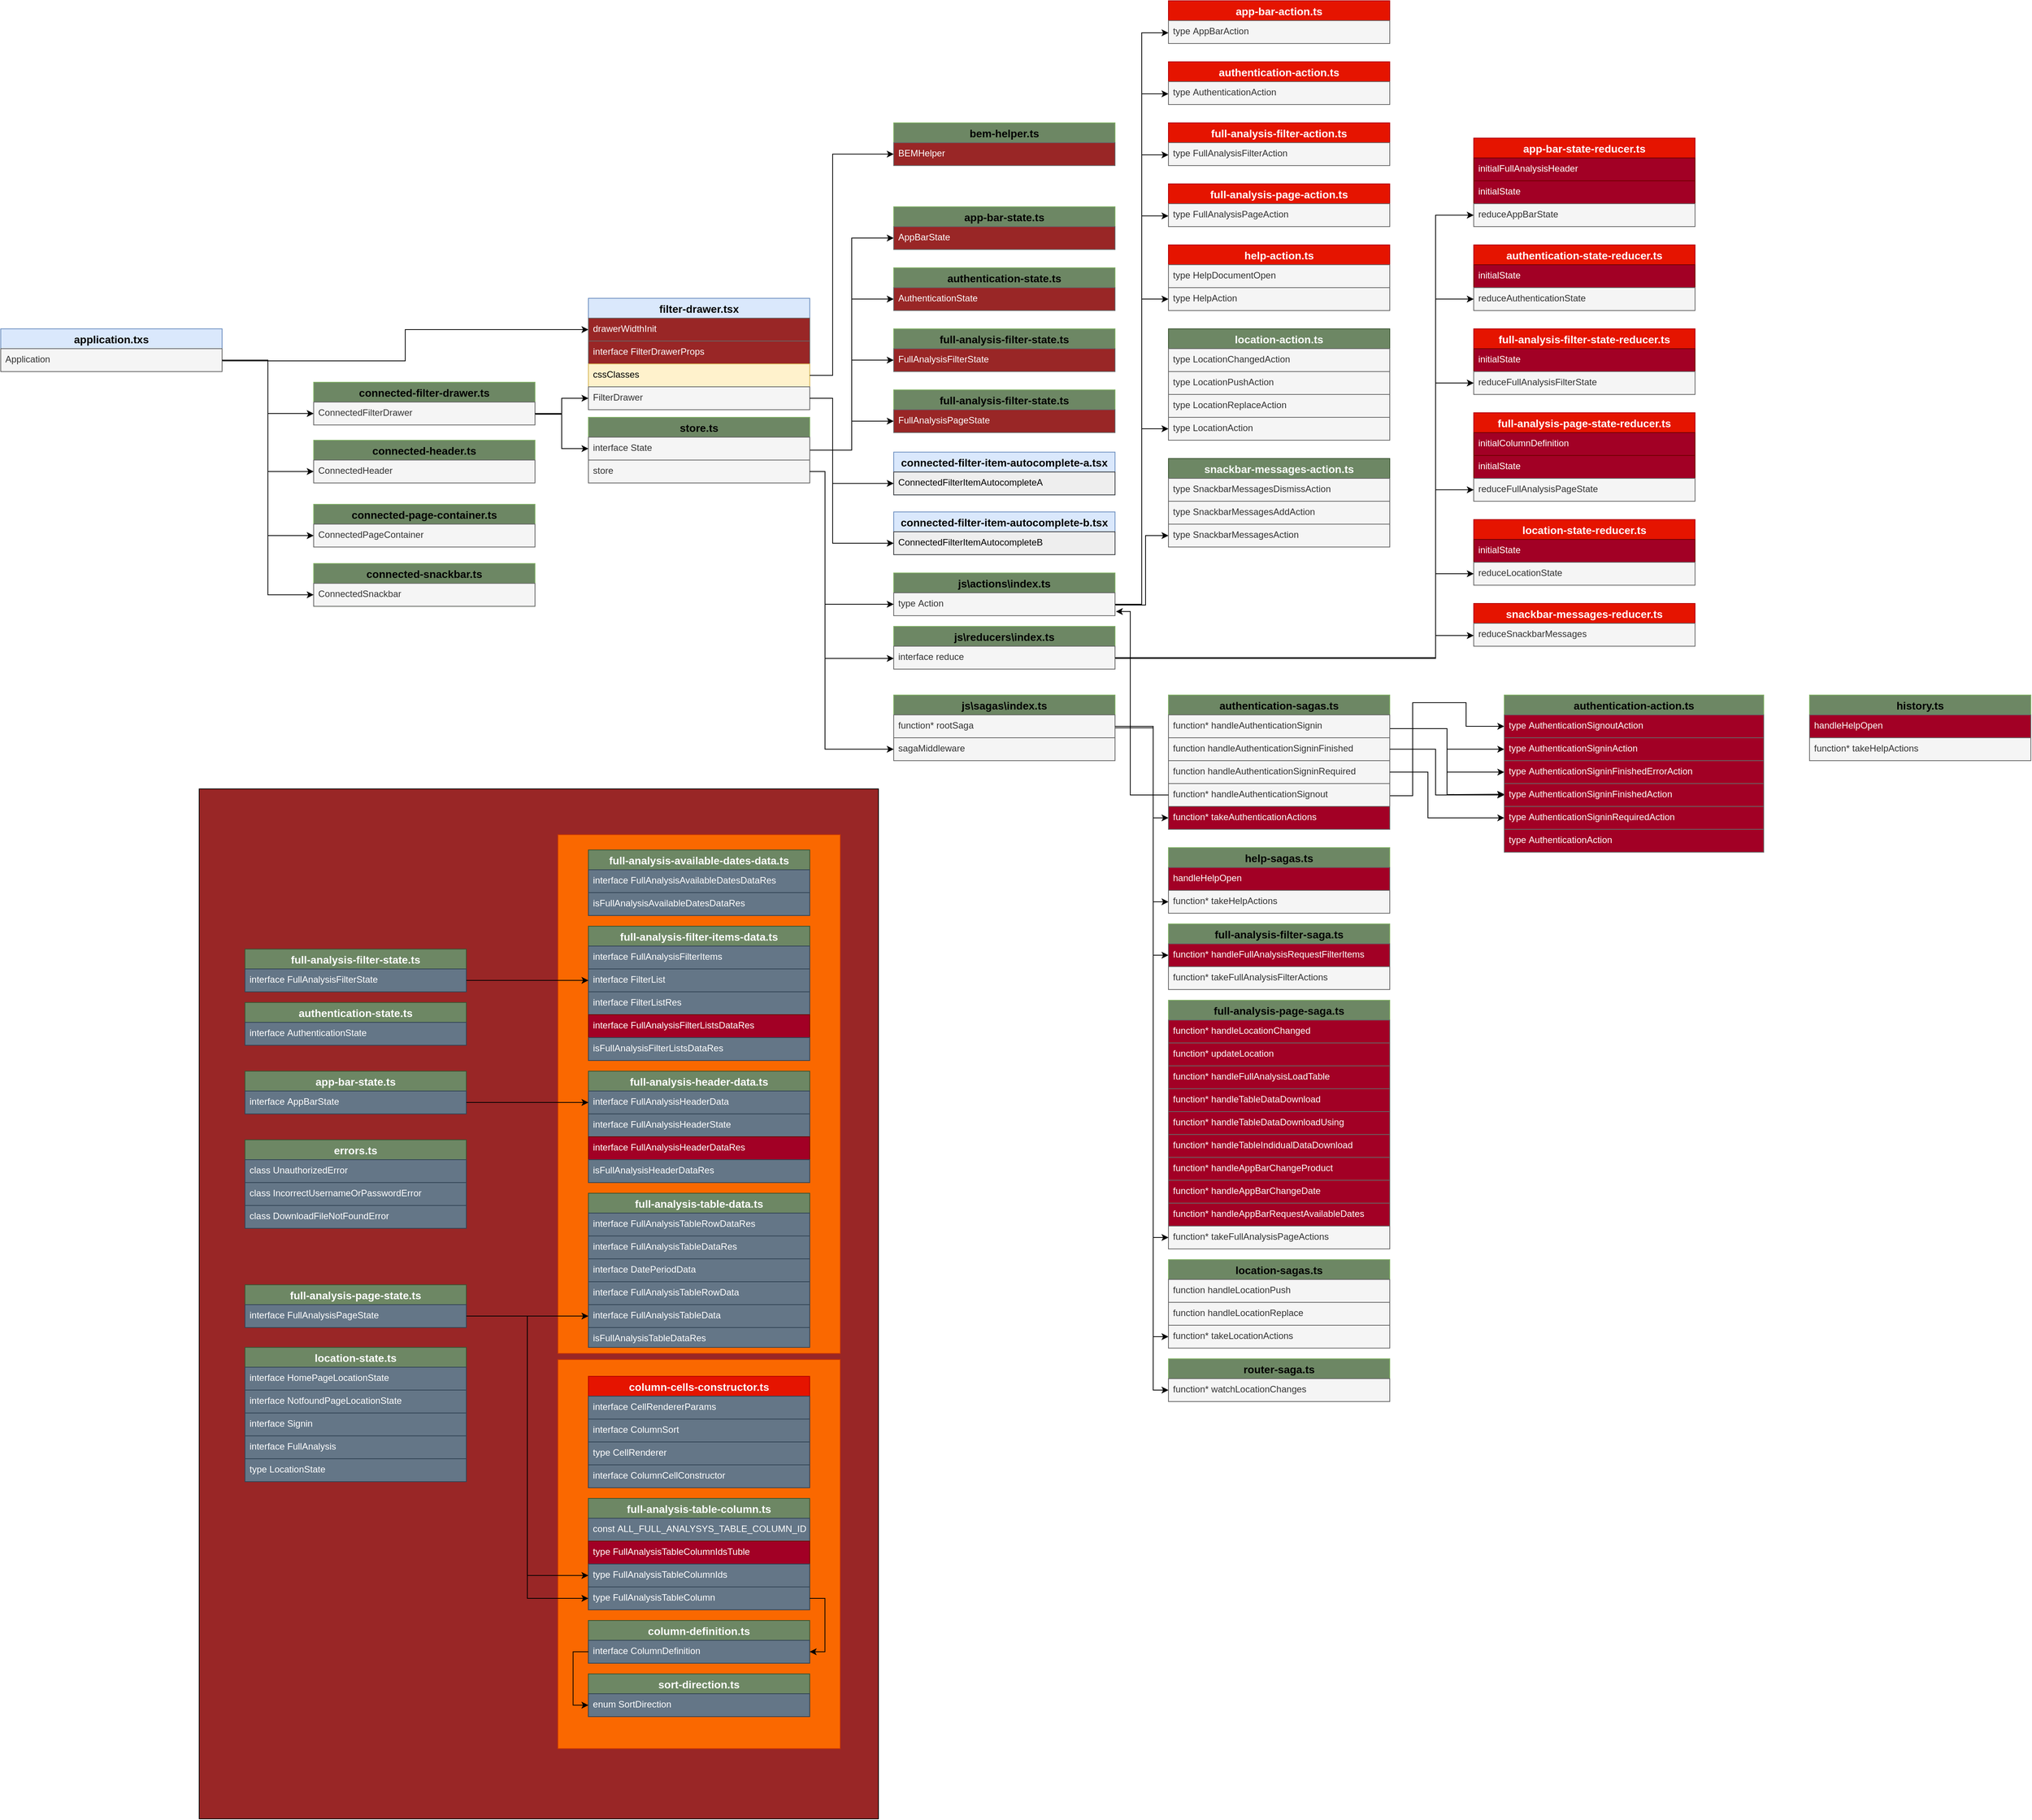 <mxfile version="14.9.4" type="github">
  <diagram id="EcCNOCLpawYmxYhZWg3b" name="Page-1">
    <mxGraphModel dx="7960" dy="4785" grid="1" gridSize="10" guides="1" tooltips="1" connect="1" arrows="1" fold="1" page="1" pageScale="1" pageWidth="850" pageHeight="1100" math="0" shadow="0">
      <root>
        <mxCell id="0" />
        <mxCell id="1" parent="0" />
        <mxCell id="2XBMNGYzbENi4JAVUYM2-219" style="edgeStyle=orthogonalEdgeStyle;rounded=0;orthogonalLoop=1;jettySize=auto;html=1;exitX=1;exitY=0.75;exitDx=0;exitDy=0;entryX=0;entryY=0.5;entryDx=0;entryDy=0;fontColor=#FCFCFC;" parent="1" source="wdhYre6bCpWcd9Iw9CnV-87" target="2XBMNGYzbENi4JAVUYM2-216" edge="1">
          <mxGeometry relative="1" as="geometry">
            <Array as="points">
              <mxPoint x="-280" y="122" />
              <mxPoint x="-280" y="81" />
            </Array>
          </mxGeometry>
        </mxCell>
        <mxCell id="2XBMNGYzbENi4JAVUYM2-220" style="edgeStyle=orthogonalEdgeStyle;rounded=0;orthogonalLoop=1;jettySize=auto;html=1;exitX=1;exitY=0.75;exitDx=0;exitDy=0;entryX=0;entryY=0.5;entryDx=0;entryDy=0;fontColor=#FCFCFC;" parent="1" source="wdhYre6bCpWcd9Iw9CnV-87" target="2XBMNGYzbENi4JAVUYM2-70" edge="1">
          <mxGeometry relative="1" as="geometry" />
        </mxCell>
        <mxCell id="2XBMNGYzbENi4JAVUYM2-221" style="edgeStyle=orthogonalEdgeStyle;rounded=0;orthogonalLoop=1;jettySize=auto;html=1;exitX=1;exitY=0.75;exitDx=0;exitDy=0;fontColor=#FCFCFC;" parent="1" source="wdhYre6bCpWcd9Iw9CnV-87" target="2XBMNGYzbENi4JAVUYM2-77" edge="1">
          <mxGeometry relative="1" as="geometry" />
        </mxCell>
        <mxCell id="2XBMNGYzbENi4JAVUYM2-222" style="edgeStyle=orthogonalEdgeStyle;rounded=0;orthogonalLoop=1;jettySize=auto;html=1;exitX=1;exitY=0.75;exitDx=0;exitDy=0;entryX=0;entryY=0.5;entryDx=0;entryDy=0;fontColor=#FCFCFC;" parent="1" source="wdhYre6bCpWcd9Iw9CnV-87" target="2XBMNGYzbENi4JAVUYM2-80" edge="1">
          <mxGeometry relative="1" as="geometry" />
        </mxCell>
        <mxCell id="wdhYre6bCpWcd9Iw9CnV-87" value="application.txs" style="swimlane;fontStyle=1;childLayout=stackLayout;horizontal=1;startSize=26;horizontalStack=0;resizeParent=1;resizeParentMax=0;resizeLast=0;collapsible=1;marginBottom=0;align=center;fontSize=14;fillColor=#dae8fc;strokeColor=#6c8ebf;" parent="1" vertex="1">
          <mxGeometry x="-810" y="80" width="290" height="56" as="geometry">
            <mxRectangle x="-70" y="90" width="120" height="26" as="alternateBounds" />
          </mxGeometry>
        </mxCell>
        <mxCell id="wdhYre6bCpWcd9Iw9CnV-88" value="Application" style="text;strokeColor=#666666;fillColor=#f5f5f5;spacingLeft=4;spacingRight=4;overflow=hidden;rotatable=0;points=[[0,0.5],[1,0.5]];portConstraint=eastwest;fontSize=12;fontColor=#333333;" parent="wdhYre6bCpWcd9Iw9CnV-87" vertex="1">
          <mxGeometry y="26" width="290" height="30" as="geometry" />
        </mxCell>
        <mxCell id="2XBMNGYzbENi4JAVUYM2-270" style="edgeStyle=orthogonalEdgeStyle;rounded=0;orthogonalLoop=1;jettySize=auto;html=1;exitX=1;exitY=0.75;exitDx=0;exitDy=0;entryX=0;entryY=0.5;entryDx=0;entryDy=0;fontColor=#333333;" parent="1" source="2XBMNGYzbENi4JAVUYM2-69" target="2XBMNGYzbENi4JAVUYM2-228" edge="1">
          <mxGeometry relative="1" as="geometry" />
        </mxCell>
        <mxCell id="2XBMNGYzbENi4JAVUYM2-69" value="connected-filter-drawer.ts" style="swimlane;fontStyle=1;childLayout=stackLayout;horizontal=1;startSize=26;horizontalStack=0;resizeParent=1;resizeParentMax=0;resizeLast=0;collapsible=1;marginBottom=0;align=center;fontSize=14;strokeColor=#82b366;fillColor=#6D8764;" parent="1" vertex="1">
          <mxGeometry x="-400" y="150" width="290" height="56" as="geometry">
            <mxRectangle x="-70" y="90" width="120" height="26" as="alternateBounds" />
          </mxGeometry>
        </mxCell>
        <mxCell id="2XBMNGYzbENi4JAVUYM2-70" value="ConnectedFilterDrawer" style="text;spacingLeft=4;spacingRight=4;overflow=hidden;rotatable=0;points=[[0,0.5],[1,0.5]];portConstraint=eastwest;fontSize=12;strokeColor=#666666;fillColor=#f5f5f5;fontColor=#333333;" parent="2XBMNGYzbENi4JAVUYM2-69" vertex="1">
          <mxGeometry y="26" width="290" height="30" as="geometry" />
        </mxCell>
        <mxCell id="2XBMNGYzbENi4JAVUYM2-76" value="connected-header.ts" style="swimlane;fontStyle=1;childLayout=stackLayout;horizontal=1;startSize=26;horizontalStack=0;resizeParent=1;resizeParentMax=0;resizeLast=0;collapsible=1;marginBottom=0;align=center;fontSize=14;strokeColor=#82b366;fillColor=#6D8764;" parent="1" vertex="1">
          <mxGeometry x="-400" y="226" width="290" height="56" as="geometry">
            <mxRectangle x="-70" y="90" width="120" height="26" as="alternateBounds" />
          </mxGeometry>
        </mxCell>
        <mxCell id="2XBMNGYzbENi4JAVUYM2-77" value="ConnectedHeader" style="text;spacingLeft=4;spacingRight=4;overflow=hidden;rotatable=0;points=[[0,0.5],[1,0.5]];portConstraint=eastwest;fontSize=12;fillColor=#f5f5f5;strokeColor=#666666;fontColor=#333333;" parent="2XBMNGYzbENi4JAVUYM2-76" vertex="1">
          <mxGeometry y="26" width="290" height="30" as="geometry" />
        </mxCell>
        <mxCell id="2XBMNGYzbENi4JAVUYM2-79" value="connected-page-container.ts" style="swimlane;fontStyle=1;childLayout=stackLayout;horizontal=1;startSize=26;horizontalStack=0;resizeParent=1;resizeParentMax=0;resizeLast=0;collapsible=1;marginBottom=0;align=center;fontSize=14;strokeColor=#82b366;fillColor=#6D8764;" parent="1" vertex="1">
          <mxGeometry x="-400" y="310" width="290" height="56" as="geometry">
            <mxRectangle x="-70" y="90" width="120" height="26" as="alternateBounds" />
          </mxGeometry>
        </mxCell>
        <mxCell id="2XBMNGYzbENi4JAVUYM2-80" value="ConnectedPageContainer" style="text;spacingLeft=4;spacingRight=4;overflow=hidden;rotatable=0;points=[[0,0.5],[1,0.5]];portConstraint=eastwest;fontSize=12;strokeColor=#666666;fillColor=#f5f5f5;fontColor=#333333;" parent="2XBMNGYzbENi4JAVUYM2-79" vertex="1">
          <mxGeometry y="26" width="290" height="30" as="geometry" />
        </mxCell>
        <mxCell id="2XBMNGYzbENi4JAVUYM2-82" value="connected-snackbar.ts" style="swimlane;fontStyle=1;childLayout=stackLayout;horizontal=1;startSize=26;horizontalStack=0;resizeParent=1;resizeParentMax=0;resizeLast=0;collapsible=1;marginBottom=0;align=center;fontSize=14;strokeColor=#82b366;fillColor=#6D8764;" parent="1" vertex="1">
          <mxGeometry x="-400" y="387.63" width="290" height="56" as="geometry">
            <mxRectangle x="-70" y="90" width="120" height="26" as="alternateBounds" />
          </mxGeometry>
        </mxCell>
        <mxCell id="2XBMNGYzbENi4JAVUYM2-83" value="ConnectedSnackbar" style="text;spacingLeft=4;spacingRight=4;overflow=hidden;rotatable=0;points=[[0,0.5],[1,0.5]];portConstraint=eastwest;fontSize=12;strokeColor=#666666;fillColor=#f5f5f5;fontColor=#333333;" parent="2XBMNGYzbENi4JAVUYM2-82" vertex="1">
          <mxGeometry y="26" width="290" height="30" as="geometry" />
        </mxCell>
        <mxCell id="2XBMNGYzbENi4JAVUYM2-215" value="filter-drawer.tsx" style="swimlane;fontStyle=1;childLayout=stackLayout;horizontal=1;startSize=26;horizontalStack=0;resizeParent=1;resizeParentMax=0;resizeLast=0;collapsible=1;marginBottom=0;align=center;fontSize=14;fillColor=#dae8fc;strokeColor=#6c8ebf;" parent="1" vertex="1">
          <mxGeometry x="-40" y="40" width="290" height="146" as="geometry">
            <mxRectangle x="-70" y="90" width="120" height="26" as="alternateBounds" />
          </mxGeometry>
        </mxCell>
        <mxCell id="2XBMNGYzbENi4JAVUYM2-216" value="drawerWidthInit" style="text;strokeColor=#666666;spacingLeft=4;spacingRight=4;overflow=hidden;rotatable=0;points=[[0,0.5],[1,0.5]];portConstraint=eastwest;fontSize=12;fillColor=#992626;fontColor=#FCFCFC;" parent="2XBMNGYzbENi4JAVUYM2-215" vertex="1">
          <mxGeometry y="26" width="290" height="30" as="geometry" />
        </mxCell>
        <mxCell id="2XBMNGYzbENi4JAVUYM2-257" value="interface FilterDrawerProps" style="text;strokeColor=#666666;spacingLeft=4;spacingRight=4;overflow=hidden;rotatable=0;points=[[0,0.5],[1,0.5]];portConstraint=eastwest;fontSize=12;fillColor=#992626;fontColor=#FCFCFC;" parent="2XBMNGYzbENi4JAVUYM2-215" vertex="1">
          <mxGeometry y="56" width="290" height="30" as="geometry" />
        </mxCell>
        <mxCell id="2XBMNGYzbENi4JAVUYM2-243" value="cssClasses" style="text;strokeColor=#d6b656;fillColor=#fff2cc;spacingLeft=4;spacingRight=4;overflow=hidden;rotatable=0;points=[[0,0.5],[1,0.5]];portConstraint=eastwest;fontSize=12;" parent="2XBMNGYzbENi4JAVUYM2-215" vertex="1">
          <mxGeometry y="86" width="290" height="30" as="geometry" />
        </mxCell>
        <mxCell id="2XBMNGYzbENi4JAVUYM2-217" value="FilterDrawer" style="text;strokeColor=#666666;fillColor=#f5f5f5;spacingLeft=4;spacingRight=4;overflow=hidden;rotatable=0;points=[[0,0.5],[1,0.5]];portConstraint=eastwest;fontSize=12;fontColor=#333333;" parent="2XBMNGYzbENi4JAVUYM2-215" vertex="1">
          <mxGeometry y="116" width="290" height="30" as="geometry" />
        </mxCell>
        <mxCell id="2XBMNGYzbENi4JAVUYM2-223" style="edgeStyle=orthogonalEdgeStyle;rounded=0;orthogonalLoop=1;jettySize=auto;html=1;exitX=1;exitY=0.5;exitDx=0;exitDy=0;fontColor=#FCFCFC;" parent="1" source="wdhYre6bCpWcd9Iw9CnV-88" target="2XBMNGYzbENi4JAVUYM2-83" edge="1">
          <mxGeometry relative="1" as="geometry" />
        </mxCell>
        <mxCell id="2XBMNGYzbENi4JAVUYM2-246" style="edgeStyle=orthogonalEdgeStyle;rounded=0;orthogonalLoop=1;jettySize=auto;html=1;exitX=1;exitY=0.5;exitDx=0;exitDy=0;entryX=0;entryY=0.5;entryDx=0;entryDy=0;fontColor=#333333;" parent="1" source="2XBMNGYzbENi4JAVUYM2-226" target="2XBMNGYzbENi4JAVUYM2-235" edge="1">
          <mxGeometry relative="1" as="geometry" />
        </mxCell>
        <mxCell id="2XBMNGYzbENi4JAVUYM2-247" style="edgeStyle=orthogonalEdgeStyle;rounded=0;orthogonalLoop=1;jettySize=auto;html=1;exitX=1;exitY=0.5;exitDx=0;exitDy=0;entryX=0;entryY=0.5;entryDx=0;entryDy=0;fontColor=#333333;" parent="1" source="2XBMNGYzbENi4JAVUYM2-226" target="2XBMNGYzbENi4JAVUYM2-238" edge="1">
          <mxGeometry relative="1" as="geometry" />
        </mxCell>
        <mxCell id="2XBMNGYzbENi4JAVUYM2-248" style="edgeStyle=orthogonalEdgeStyle;rounded=0;orthogonalLoop=1;jettySize=auto;html=1;exitX=1;exitY=0.5;exitDx=0;exitDy=0;entryX=0;entryY=0.5;entryDx=0;entryDy=0;fontColor=#333333;" parent="1" source="2XBMNGYzbENi4JAVUYM2-226" target="2XBMNGYzbENi4JAVUYM2-240" edge="1">
          <mxGeometry relative="1" as="geometry" />
        </mxCell>
        <mxCell id="2XBMNGYzbENi4JAVUYM2-249" style="edgeStyle=orthogonalEdgeStyle;rounded=0;orthogonalLoop=1;jettySize=auto;html=1;exitX=1;exitY=0.5;exitDx=0;exitDy=0;entryX=0;entryY=0.5;entryDx=0;entryDy=0;fontColor=#333333;" parent="1" source="2XBMNGYzbENi4JAVUYM2-226" target="2XBMNGYzbENi4JAVUYM2-231" edge="1">
          <mxGeometry relative="1" as="geometry" />
        </mxCell>
        <mxCell id="2XBMNGYzbENi4JAVUYM2-226" value="store.ts" style="swimlane;fontStyle=1;childLayout=stackLayout;horizontal=1;startSize=26;horizontalStack=0;resizeParent=1;resizeParentMax=0;resizeLast=0;collapsible=1;marginBottom=0;align=center;fontSize=14;strokeColor=#82b366;fillColor=#6D8764;" parent="1" vertex="1">
          <mxGeometry x="-40" y="196" width="290" height="86" as="geometry">
            <mxRectangle x="-70" y="90" width="120" height="26" as="alternateBounds" />
          </mxGeometry>
        </mxCell>
        <mxCell id="2XBMNGYzbENi4JAVUYM2-228" value="interface State" style="text;strokeColor=#666666;spacingLeft=4;spacingRight=4;overflow=hidden;rotatable=0;points=[[0,0.5],[1,0.5]];portConstraint=eastwest;fontSize=12;fillColor=#f5f5f5;fontColor=#333333;" parent="2XBMNGYzbENi4JAVUYM2-226" vertex="1">
          <mxGeometry y="26" width="290" height="30" as="geometry" />
        </mxCell>
        <mxCell id="2XBMNGYzbENi4JAVUYM2-227" value="store" style="text;spacingLeft=4;spacingRight=4;overflow=hidden;rotatable=0;points=[[0,0.5],[1,0.5]];portConstraint=eastwest;fontSize=12;strokeColor=#666666;fillColor=#f5f5f5;fontColor=#333333;" parent="2XBMNGYzbENi4JAVUYM2-226" vertex="1">
          <mxGeometry y="56" width="290" height="30" as="geometry" />
        </mxCell>
        <mxCell id="2XBMNGYzbENi4JAVUYM2-230" value="app-bar-state.ts" style="swimlane;fontStyle=1;childLayout=stackLayout;horizontal=1;startSize=26;horizontalStack=0;resizeParent=1;resizeParentMax=0;resizeLast=0;collapsible=1;marginBottom=0;align=center;fontSize=14;strokeColor=#82b366;fillColor=#6D8764;" parent="1" vertex="1">
          <mxGeometry x="360" y="-80" width="290" height="56" as="geometry">
            <mxRectangle x="-70" y="90" width="120" height="26" as="alternateBounds" />
          </mxGeometry>
        </mxCell>
        <mxCell id="2XBMNGYzbENi4JAVUYM2-231" value="AppBarState" style="text;strokeColor=#666666;spacingLeft=4;spacingRight=4;overflow=hidden;rotatable=0;points=[[0,0.5],[1,0.5]];portConstraint=eastwest;fontSize=12;fillColor=#992626;fontColor=#FCFCFC;" parent="2XBMNGYzbENi4JAVUYM2-230" vertex="1">
          <mxGeometry y="26" width="290" height="30" as="geometry" />
        </mxCell>
        <mxCell id="2XBMNGYzbENi4JAVUYM2-234" value="authentication-state.ts" style="swimlane;fontStyle=1;childLayout=stackLayout;horizontal=1;startSize=26;horizontalStack=0;resizeParent=1;resizeParentMax=0;resizeLast=0;collapsible=1;marginBottom=0;align=center;fontSize=14;strokeColor=#82b366;fillColor=#6D8764;" parent="1" vertex="1">
          <mxGeometry x="360" width="290" height="56" as="geometry">
            <mxRectangle x="-70" y="90" width="120" height="26" as="alternateBounds" />
          </mxGeometry>
        </mxCell>
        <mxCell id="2XBMNGYzbENi4JAVUYM2-235" value="AuthenticationState" style="text;strokeColor=#666666;spacingLeft=4;spacingRight=4;overflow=hidden;rotatable=0;points=[[0,0.5],[1,0.5]];portConstraint=eastwest;fontSize=12;fillColor=#992626;fontColor=#FCFCFC;" parent="2XBMNGYzbENi4JAVUYM2-234" vertex="1">
          <mxGeometry y="26" width="290" height="30" as="geometry" />
        </mxCell>
        <mxCell id="2XBMNGYzbENi4JAVUYM2-237" value="full-analysis-filter-state.ts" style="swimlane;fontStyle=1;childLayout=stackLayout;horizontal=1;startSize=26;horizontalStack=0;resizeParent=1;resizeParentMax=0;resizeLast=0;collapsible=1;marginBottom=0;align=center;fontSize=14;strokeColor=#82b366;fillColor=#6D8764;" parent="1" vertex="1">
          <mxGeometry x="360" y="80" width="290" height="56" as="geometry">
            <mxRectangle x="-70" y="90" width="120" height="26" as="alternateBounds" />
          </mxGeometry>
        </mxCell>
        <mxCell id="2XBMNGYzbENi4JAVUYM2-238" value="FullAnalysisFilterState" style="text;strokeColor=#666666;spacingLeft=4;spacingRight=4;overflow=hidden;rotatable=0;points=[[0,0.5],[1,0.5]];portConstraint=eastwest;fontSize=12;fillColor=#992626;fontColor=#FCFCFC;" parent="2XBMNGYzbENi4JAVUYM2-237" vertex="1">
          <mxGeometry y="26" width="290" height="30" as="geometry" />
        </mxCell>
        <mxCell id="2XBMNGYzbENi4JAVUYM2-239" value="full-analysis-filter-state.ts" style="swimlane;fontStyle=1;childLayout=stackLayout;horizontal=1;startSize=26;horizontalStack=0;resizeParent=1;resizeParentMax=0;resizeLast=0;collapsible=1;marginBottom=0;align=center;fontSize=14;strokeColor=#82b366;fillColor=#6D8764;" parent="1" vertex="1">
          <mxGeometry x="360" y="160" width="290" height="56" as="geometry">
            <mxRectangle x="-70" y="90" width="120" height="26" as="alternateBounds" />
          </mxGeometry>
        </mxCell>
        <mxCell id="2XBMNGYzbENi4JAVUYM2-240" value="FullAnalysisPageState" style="text;strokeColor=#666666;spacingLeft=4;spacingRight=4;overflow=hidden;rotatable=0;points=[[0,0.5],[1,0.5]];portConstraint=eastwest;fontSize=12;fillColor=#992626;fontColor=#FCFCFC;" parent="2XBMNGYzbENi4JAVUYM2-239" vertex="1">
          <mxGeometry y="26" width="290" height="30" as="geometry" />
        </mxCell>
        <mxCell id="2XBMNGYzbENi4JAVUYM2-252" value="bem-helper.ts" style="swimlane;fontStyle=1;childLayout=stackLayout;horizontal=1;startSize=26;horizontalStack=0;resizeParent=1;resizeParentMax=0;resizeLast=0;collapsible=1;marginBottom=0;align=center;fontSize=14;strokeColor=#82b366;fillColor=#6D8764;" parent="1" vertex="1">
          <mxGeometry x="360" y="-190" width="290" height="56" as="geometry">
            <mxRectangle x="-70" y="90" width="120" height="26" as="alternateBounds" />
          </mxGeometry>
        </mxCell>
        <mxCell id="2XBMNGYzbENi4JAVUYM2-253" value="BEMHelper" style="text;strokeColor=#666666;spacingLeft=4;spacingRight=4;overflow=hidden;rotatable=0;points=[[0,0.5],[1,0.5]];portConstraint=eastwest;fontSize=12;fillColor=#992626;fontColor=#FCFCFC;" parent="2XBMNGYzbENi4JAVUYM2-252" vertex="1">
          <mxGeometry y="26" width="290" height="30" as="geometry" />
        </mxCell>
        <mxCell id="2XBMNGYzbENi4JAVUYM2-259" value="connected-filter-item-autocomplete-a.tsx" style="swimlane;fontStyle=1;childLayout=stackLayout;horizontal=1;startSize=26;horizontalStack=0;resizeParent=1;resizeParentMax=0;resizeLast=0;collapsible=1;marginBottom=0;align=center;fontSize=14;fillColor=#dae8fc;strokeColor=#6c8ebf;" parent="1" vertex="1">
          <mxGeometry x="360" y="241.63" width="290" height="56" as="geometry">
            <mxRectangle x="-70" y="90" width="120" height="26" as="alternateBounds" />
          </mxGeometry>
        </mxCell>
        <mxCell id="2XBMNGYzbENi4JAVUYM2-262" value="ConnectedFilterItemAutocompleteA" style="text;strokeColor=#36393d;fillColor=#eeeeee;spacingLeft=4;spacingRight=4;overflow=hidden;rotatable=0;points=[[0,0.5],[1,0.5]];portConstraint=eastwest;fontSize=12;" parent="2XBMNGYzbENi4JAVUYM2-259" vertex="1">
          <mxGeometry y="26" width="290" height="30" as="geometry" />
        </mxCell>
        <mxCell id="2XBMNGYzbENi4JAVUYM2-264" style="edgeStyle=orthogonalEdgeStyle;rounded=0;orthogonalLoop=1;jettySize=auto;html=1;exitX=1;exitY=0.5;exitDx=0;exitDy=0;entryX=0;entryY=0.5;entryDx=0;entryDy=0;fontColor=#333333;" parent="1" source="2XBMNGYzbENi4JAVUYM2-70" target="2XBMNGYzbENi4JAVUYM2-217" edge="1">
          <mxGeometry relative="1" as="geometry" />
        </mxCell>
        <mxCell id="2XBMNGYzbENi4JAVUYM2-265" style="edgeStyle=orthogonalEdgeStyle;rounded=0;orthogonalLoop=1;jettySize=auto;html=1;exitX=1;exitY=0.5;exitDx=0;exitDy=0;entryX=0;entryY=0.5;entryDx=0;entryDy=0;fontColor=#333333;" parent="1" source="2XBMNGYzbENi4JAVUYM2-243" target="2XBMNGYzbENi4JAVUYM2-253" edge="1">
          <mxGeometry relative="1" as="geometry">
            <Array as="points">
              <mxPoint x="280" y="141" />
              <mxPoint x="280" y="-149" />
            </Array>
          </mxGeometry>
        </mxCell>
        <mxCell id="2XBMNGYzbENi4JAVUYM2-266" style="edgeStyle=orthogonalEdgeStyle;rounded=0;orthogonalLoop=1;jettySize=auto;html=1;exitX=1;exitY=0.5;exitDx=0;exitDy=0;entryX=0;entryY=0.5;entryDx=0;entryDy=0;fontColor=#333333;" parent="1" source="2XBMNGYzbENi4JAVUYM2-217" target="2XBMNGYzbENi4JAVUYM2-262" edge="1">
          <mxGeometry relative="1" as="geometry">
            <Array as="points">
              <mxPoint x="280" y="171" />
              <mxPoint x="280" y="283" />
            </Array>
          </mxGeometry>
        </mxCell>
        <mxCell id="2XBMNGYzbENi4JAVUYM2-267" value="connected-filter-item-autocomplete-b.tsx" style="swimlane;fontStyle=1;childLayout=stackLayout;horizontal=1;startSize=26;horizontalStack=0;resizeParent=1;resizeParentMax=0;resizeLast=0;collapsible=1;marginBottom=0;align=center;fontSize=14;fillColor=#dae8fc;strokeColor=#6c8ebf;" parent="1" vertex="1">
          <mxGeometry x="360" y="320" width="290" height="56" as="geometry">
            <mxRectangle x="-70" y="90" width="120" height="26" as="alternateBounds" />
          </mxGeometry>
        </mxCell>
        <mxCell id="2XBMNGYzbENi4JAVUYM2-268" value="ConnectedFilterItemAutocompleteB" style="text;strokeColor=#36393d;fillColor=#eeeeee;spacingLeft=4;spacingRight=4;overflow=hidden;rotatable=0;points=[[0,0.5],[1,0.5]];portConstraint=eastwest;fontSize=12;" parent="2XBMNGYzbENi4JAVUYM2-267" vertex="1">
          <mxGeometry y="26" width="290" height="30" as="geometry" />
        </mxCell>
        <mxCell id="2XBMNGYzbENi4JAVUYM2-269" style="edgeStyle=orthogonalEdgeStyle;rounded=0;orthogonalLoop=1;jettySize=auto;html=1;exitX=1;exitY=0.5;exitDx=0;exitDy=0;entryX=0;entryY=0.5;entryDx=0;entryDy=0;fontColor=#333333;" parent="1" source="2XBMNGYzbENi4JAVUYM2-217" target="2XBMNGYzbENi4JAVUYM2-268" edge="1">
          <mxGeometry relative="1" as="geometry">
            <Array as="points">
              <mxPoint x="280" y="171" />
              <mxPoint x="280" y="361" />
            </Array>
          </mxGeometry>
        </mxCell>
        <mxCell id="267EVOACMxnE1wIfyWRw-1" style="edgeStyle=orthogonalEdgeStyle;rounded=0;orthogonalLoop=1;jettySize=auto;html=1;exitX=1;exitY=0.75;exitDx=0;exitDy=0;entryX=0;entryY=0.5;entryDx=0;entryDy=0;" parent="1" source="2XBMNGYzbENi4JAVUYM2-272" target="eLiEhBhmIN18cHMUsG3y-4" edge="1">
          <mxGeometry relative="1" as="geometry">
            <Array as="points">
              <mxPoint x="690" y="442" />
              <mxPoint x="690" y="351" />
            </Array>
          </mxGeometry>
        </mxCell>
        <mxCell id="267EVOACMxnE1wIfyWRw-5" style="edgeStyle=orthogonalEdgeStyle;rounded=0;orthogonalLoop=1;jettySize=auto;html=1;exitX=1;exitY=0.75;exitDx=0;exitDy=0;entryX=0;entryY=0.75;entryDx=0;entryDy=0;" parent="1" source="2XBMNGYzbENi4JAVUYM2-272" target="OEcaHIgZA_892aOmoAAg-9" edge="1">
          <mxGeometry relative="1" as="geometry" />
        </mxCell>
        <mxCell id="267EVOACMxnE1wIfyWRw-7" style="edgeStyle=orthogonalEdgeStyle;rounded=0;orthogonalLoop=1;jettySize=auto;html=1;exitX=1;exitY=0.75;exitDx=0;exitDy=0;entryX=0;entryY=0.75;entryDx=0;entryDy=0;" parent="1" source="2XBMNGYzbENi4JAVUYM2-272" target="OEcaHIgZA_892aOmoAAg-5" edge="1">
          <mxGeometry relative="1" as="geometry" />
        </mxCell>
        <mxCell id="2XBMNGYzbENi4JAVUYM2-272" value="js\actions\index.ts" style="swimlane;fontStyle=1;childLayout=stackLayout;horizontal=1;startSize=26;horizontalStack=0;resizeParent=1;resizeParentMax=0;resizeLast=0;collapsible=1;marginBottom=0;align=center;fontSize=14;strokeColor=#82b366;fillColor=#6D8764;" parent="1" vertex="1">
          <mxGeometry x="360" y="400" width="290" height="56" as="geometry">
            <mxRectangle x="-70" y="90" width="120" height="26" as="alternateBounds" />
          </mxGeometry>
        </mxCell>
        <mxCell id="2XBMNGYzbENi4JAVUYM2-273" value="type Action" style="text;strokeColor=#666666;spacingLeft=4;spacingRight=4;overflow=hidden;rotatable=0;points=[[0,0.5],[1,0.5]];portConstraint=eastwest;fontSize=12;fillColor=#f5f5f5;fontColor=#333333;" parent="2XBMNGYzbENi4JAVUYM2-272" vertex="1">
          <mxGeometry y="26" width="290" height="30" as="geometry" />
        </mxCell>
        <mxCell id="2XBMNGYzbENi4JAVUYM2-275" style="edgeStyle=orthogonalEdgeStyle;rounded=0;orthogonalLoop=1;jettySize=auto;html=1;exitX=1;exitY=0.5;exitDx=0;exitDy=0;entryX=0;entryY=0.5;entryDx=0;entryDy=0;fontColor=#333333;" parent="1" source="2XBMNGYzbENi4JAVUYM2-227" target="2XBMNGYzbENi4JAVUYM2-273" edge="1">
          <mxGeometry relative="1" as="geometry">
            <Array as="points">
              <mxPoint x="270" y="267" />
              <mxPoint x="270" y="441" />
            </Array>
          </mxGeometry>
        </mxCell>
        <mxCell id="267EVOACMxnE1wIfyWRw-32" style="edgeStyle=orthogonalEdgeStyle;rounded=0;orthogonalLoop=1;jettySize=auto;html=1;exitX=1;exitY=0.75;exitDx=0;exitDy=0;entryX=0;entryY=0.5;entryDx=0;entryDy=0;" parent="1" source="2XBMNGYzbENi4JAVUYM2-276" target="267EVOACMxnE1wIfyWRw-29" edge="1">
          <mxGeometry relative="1" as="geometry">
            <Array as="points">
              <mxPoint x="1070" y="512" />
              <mxPoint x="1070" y="401" />
            </Array>
          </mxGeometry>
        </mxCell>
        <mxCell id="2XBMNGYzbENi4JAVUYM2-276" value="js\reducers\index.ts" style="swimlane;fontStyle=1;childLayout=stackLayout;horizontal=1;startSize=26;horizontalStack=0;resizeParent=1;resizeParentMax=0;resizeLast=0;collapsible=1;marginBottom=0;align=center;fontSize=14;strokeColor=#82b366;fillColor=#6D8764;" parent="1" vertex="1">
          <mxGeometry x="360" y="470" width="290" height="56" as="geometry">
            <mxRectangle x="-70" y="90" width="120" height="26" as="alternateBounds" />
          </mxGeometry>
        </mxCell>
        <mxCell id="2XBMNGYzbENi4JAVUYM2-277" value="interface reduce" style="text;strokeColor=#666666;spacingLeft=4;spacingRight=4;overflow=hidden;rotatable=0;points=[[0,0.5],[1,0.5]];portConstraint=eastwest;fontSize=12;fillColor=#f5f5f5;fontColor=#333333;" parent="2XBMNGYzbENi4JAVUYM2-276" vertex="1">
          <mxGeometry y="26" width="290" height="30" as="geometry" />
        </mxCell>
        <mxCell id="2XBMNGYzbENi4JAVUYM2-280" style="edgeStyle=orthogonalEdgeStyle;rounded=0;orthogonalLoop=1;jettySize=auto;html=1;exitX=1;exitY=0.5;exitDx=0;exitDy=0;entryX=0;entryY=0.75;entryDx=0;entryDy=0;fontColor=#333333;" parent="1" source="2XBMNGYzbENi4JAVUYM2-227" target="2XBMNGYzbENi4JAVUYM2-276" edge="1">
          <mxGeometry relative="1" as="geometry">
            <Array as="points">
              <mxPoint x="270" y="267" />
              <mxPoint x="270" y="512" />
            </Array>
          </mxGeometry>
        </mxCell>
        <mxCell id="OEcaHIgZA_892aOmoAAg-3" value="app-bar-action.ts" style="swimlane;fontStyle=1;childLayout=stackLayout;horizontal=1;startSize=26;horizontalStack=0;resizeParent=1;resizeParentMax=0;resizeLast=0;collapsible=1;marginBottom=0;align=center;fontSize=14;fillColor=#e51400;strokeColor=#B20000;fontColor=#ffffff;" parent="1" vertex="1">
          <mxGeometry x="720" y="-350" width="290" height="56" as="geometry">
            <mxRectangle x="-70" y="90" width="120" height="26" as="alternateBounds" />
          </mxGeometry>
        </mxCell>
        <mxCell id="OEcaHIgZA_892aOmoAAg-4" value="type AppBarAction" style="text;strokeColor=#666666;fillColor=#f5f5f5;spacingLeft=4;spacingRight=4;overflow=hidden;rotatable=0;points=[[0,0.5],[1,0.5]];portConstraint=eastwest;fontSize=12;fontColor=#333333;" parent="OEcaHIgZA_892aOmoAAg-3" vertex="1">
          <mxGeometry y="26" width="290" height="30" as="geometry" />
        </mxCell>
        <mxCell id="OEcaHIgZA_892aOmoAAg-5" value="authentication-action.ts" style="swimlane;fontStyle=1;childLayout=stackLayout;horizontal=1;startSize=26;horizontalStack=0;resizeParent=1;resizeParentMax=0;resizeLast=0;collapsible=1;marginBottom=0;align=center;fontSize=14;fillColor=#e51400;strokeColor=#B20000;fontColor=#ffffff;" parent="1" vertex="1">
          <mxGeometry x="720" y="-270" width="290" height="56" as="geometry">
            <mxRectangle x="-70" y="90" width="120" height="26" as="alternateBounds" />
          </mxGeometry>
        </mxCell>
        <mxCell id="OEcaHIgZA_892aOmoAAg-6" value="type AuthenticationAction" style="text;strokeColor=#666666;fillColor=#f5f5f5;spacingLeft=4;spacingRight=4;overflow=hidden;rotatable=0;points=[[0,0.5],[1,0.5]];portConstraint=eastwest;fontSize=12;fontColor=#333333;" parent="OEcaHIgZA_892aOmoAAg-5" vertex="1">
          <mxGeometry y="26" width="290" height="30" as="geometry" />
        </mxCell>
        <mxCell id="OEcaHIgZA_892aOmoAAg-7" value="full-analysis-filter-action.ts" style="swimlane;fontStyle=1;childLayout=stackLayout;horizontal=1;startSize=26;horizontalStack=0;resizeParent=1;resizeParentMax=0;resizeLast=0;collapsible=1;marginBottom=0;align=center;fontSize=14;fillColor=#e51400;strokeColor=#B20000;fontColor=#ffffff;" parent="1" vertex="1">
          <mxGeometry x="720" y="-190" width="290" height="56" as="geometry">
            <mxRectangle x="-70" y="90" width="120" height="26" as="alternateBounds" />
          </mxGeometry>
        </mxCell>
        <mxCell id="OEcaHIgZA_892aOmoAAg-8" value="type FullAnalysisFilterAction" style="text;strokeColor=#666666;fillColor=#f5f5f5;spacingLeft=4;spacingRight=4;overflow=hidden;rotatable=0;points=[[0,0.5],[1,0.5]];portConstraint=eastwest;fontSize=12;fontColor=#333333;" parent="OEcaHIgZA_892aOmoAAg-7" vertex="1">
          <mxGeometry y="26" width="290" height="30" as="geometry" />
        </mxCell>
        <mxCell id="OEcaHIgZA_892aOmoAAg-9" value="full-analysis-page-action.ts" style="swimlane;fontStyle=1;childLayout=stackLayout;horizontal=1;startSize=26;horizontalStack=0;resizeParent=1;resizeParentMax=0;resizeLast=0;collapsible=1;marginBottom=0;align=center;fontSize=14;fillColor=#e51400;strokeColor=#B20000;fontColor=#ffffff;" parent="1" vertex="1">
          <mxGeometry x="720" y="-110" width="290" height="56" as="geometry">
            <mxRectangle x="-70" y="90" width="120" height="26" as="alternateBounds" />
          </mxGeometry>
        </mxCell>
        <mxCell id="OEcaHIgZA_892aOmoAAg-10" value="type FullAnalysisPageAction" style="text;strokeColor=#666666;fillColor=#f5f5f5;spacingLeft=4;spacingRight=4;overflow=hidden;rotatable=0;points=[[0,0.5],[1,0.5]];portConstraint=eastwest;fontSize=12;fontColor=#333333;" parent="OEcaHIgZA_892aOmoAAg-9" vertex="1">
          <mxGeometry y="26" width="290" height="30" as="geometry" />
        </mxCell>
        <mxCell id="eLiEhBhmIN18cHMUsG3y-1" value="snackbar-messages-action.ts" style="swimlane;fontStyle=1;childLayout=stackLayout;horizontal=1;startSize=26;horizontalStack=0;resizeParent=1;resizeParentMax=0;resizeLast=0;collapsible=1;marginBottom=0;align=center;fontSize=14;fillColor=#6d8764;strokeColor=#3A5431;fontColor=#ffffff;" parent="1" vertex="1">
          <mxGeometry x="720" y="250" width="290" height="116" as="geometry">
            <mxRectangle x="-70" y="90" width="120" height="26" as="alternateBounds" />
          </mxGeometry>
        </mxCell>
        <mxCell id="eLiEhBhmIN18cHMUsG3y-2" value="type SnackbarMessagesDismissAction" style="text;strokeColor=#666666;fillColor=#f5f5f5;spacingLeft=4;spacingRight=4;overflow=hidden;rotatable=0;points=[[0,0.5],[1,0.5]];portConstraint=eastwest;fontSize=12;fontColor=#333333;" parent="eLiEhBhmIN18cHMUsG3y-1" vertex="1">
          <mxGeometry y="26" width="290" height="30" as="geometry" />
        </mxCell>
        <mxCell id="eLiEhBhmIN18cHMUsG3y-3" value="type SnackbarMessagesAddAction" style="text;strokeColor=#666666;fillColor=#f5f5f5;spacingLeft=4;spacingRight=4;overflow=hidden;rotatable=0;points=[[0,0.5],[1,0.5]];portConstraint=eastwest;fontSize=12;fontColor=#333333;" parent="eLiEhBhmIN18cHMUsG3y-1" vertex="1">
          <mxGeometry y="56" width="290" height="30" as="geometry" />
        </mxCell>
        <mxCell id="eLiEhBhmIN18cHMUsG3y-4" value="type SnackbarMessagesAction" style="text;strokeColor=#666666;fillColor=#f5f5f5;spacingLeft=4;spacingRight=4;overflow=hidden;rotatable=0;points=[[0,0.5],[1,0.5]];portConstraint=eastwest;fontSize=12;fontColor=#333333;" parent="eLiEhBhmIN18cHMUsG3y-1" vertex="1">
          <mxGeometry y="86" width="290" height="30" as="geometry" />
        </mxCell>
        <mxCell id="eLiEhBhmIN18cHMUsG3y-7" value="location-action.ts" style="swimlane;fontStyle=1;childLayout=stackLayout;horizontal=1;startSize=26;horizontalStack=0;resizeParent=1;resizeParentMax=0;resizeLast=0;collapsible=1;marginBottom=0;align=center;fontSize=14;fillColor=#6d8764;strokeColor=#3A5431;fontColor=#ffffff;" parent="1" vertex="1">
          <mxGeometry x="720" y="80" width="290" height="146" as="geometry">
            <mxRectangle x="-70" y="90" width="120" height="26" as="alternateBounds" />
          </mxGeometry>
        </mxCell>
        <mxCell id="eLiEhBhmIN18cHMUsG3y-8" value="type LocationChangedAction" style="text;strokeColor=#666666;fillColor=#f5f5f5;spacingLeft=4;spacingRight=4;overflow=hidden;rotatable=0;points=[[0,0.5],[1,0.5]];portConstraint=eastwest;fontSize=12;fontColor=#333333;" parent="eLiEhBhmIN18cHMUsG3y-7" vertex="1">
          <mxGeometry y="26" width="290" height="30" as="geometry" />
        </mxCell>
        <mxCell id="eLiEhBhmIN18cHMUsG3y-9" value="type LocationPushAction" style="text;strokeColor=#666666;fillColor=#f5f5f5;spacingLeft=4;spacingRight=4;overflow=hidden;rotatable=0;points=[[0,0.5],[1,0.5]];portConstraint=eastwest;fontSize=12;fontColor=#333333;" parent="eLiEhBhmIN18cHMUsG3y-7" vertex="1">
          <mxGeometry y="56" width="290" height="30" as="geometry" />
        </mxCell>
        <mxCell id="eLiEhBhmIN18cHMUsG3y-10" value="type LocationReplaceAction" style="text;strokeColor=#666666;fillColor=#f5f5f5;spacingLeft=4;spacingRight=4;overflow=hidden;rotatable=0;points=[[0,0.5],[1,0.5]];portConstraint=eastwest;fontSize=12;fontColor=#333333;" parent="eLiEhBhmIN18cHMUsG3y-7" vertex="1">
          <mxGeometry y="86" width="290" height="30" as="geometry" />
        </mxCell>
        <mxCell id="eLiEhBhmIN18cHMUsG3y-11" value="type LocationAction" style="text;strokeColor=#666666;fillColor=#f5f5f5;spacingLeft=4;spacingRight=4;overflow=hidden;rotatable=0;points=[[0,0.5],[1,0.5]];portConstraint=eastwest;fontSize=12;fontColor=#333333;" parent="eLiEhBhmIN18cHMUsG3y-7" vertex="1">
          <mxGeometry y="116" width="290" height="30" as="geometry" />
        </mxCell>
        <mxCell id="eLiEhBhmIN18cHMUsG3y-22" value="help-action.ts" style="swimlane;fontStyle=1;childLayout=stackLayout;horizontal=1;startSize=26;horizontalStack=0;resizeParent=1;resizeParentMax=0;resizeLast=0;collapsible=1;marginBottom=0;align=center;fontSize=14;fillColor=#e51400;strokeColor=#B20000;fontColor=#ffffff;" parent="1" vertex="1">
          <mxGeometry x="720" y="-30" width="290" height="86" as="geometry">
            <mxRectangle x="-70" y="90" width="120" height="26" as="alternateBounds" />
          </mxGeometry>
        </mxCell>
        <mxCell id="eLiEhBhmIN18cHMUsG3y-23" value="type HelpDocumentOpen" style="text;strokeColor=#666666;fillColor=#f5f5f5;spacingLeft=4;spacingRight=4;overflow=hidden;rotatable=0;points=[[0,0.5],[1,0.5]];portConstraint=eastwest;fontSize=12;fontColor=#333333;" parent="eLiEhBhmIN18cHMUsG3y-22" vertex="1">
          <mxGeometry y="26" width="290" height="30" as="geometry" />
        </mxCell>
        <mxCell id="eLiEhBhmIN18cHMUsG3y-24" value="type HelpAction" style="text;strokeColor=#666666;fillColor=#f5f5f5;spacingLeft=4;spacingRight=4;overflow=hidden;rotatable=0;points=[[0,0.5],[1,0.5]];portConstraint=eastwest;fontSize=12;fontColor=#333333;" parent="eLiEhBhmIN18cHMUsG3y-22" vertex="1">
          <mxGeometry y="56" width="290" height="30" as="geometry" />
        </mxCell>
        <mxCell id="267EVOACMxnE1wIfyWRw-68" style="edgeStyle=orthogonalEdgeStyle;rounded=0;orthogonalLoop=1;jettySize=auto;html=1;exitX=1;exitY=0.5;exitDx=0;exitDy=0;entryX=0;entryY=0.5;entryDx=0;entryDy=0;fontColor=#FCFCFC;" parent="1" source="eLiEhBhmIN18cHMUsG3y-28" target="267EVOACMxnE1wIfyWRw-45" edge="1">
          <mxGeometry relative="1" as="geometry">
            <Array as="points">
              <mxPoint x="700" y="603" />
              <mxPoint x="700" y="721" />
            </Array>
          </mxGeometry>
        </mxCell>
        <mxCell id="267EVOACMxnE1wIfyWRw-80" style="edgeStyle=orthogonalEdgeStyle;rounded=0;orthogonalLoop=1;jettySize=auto;html=1;exitX=1;exitY=0.5;exitDx=0;exitDy=0;entryX=0;entryY=0.5;entryDx=0;entryDy=0;fontColor=#333333;" parent="1" source="eLiEhBhmIN18cHMUsG3y-28" target="267EVOACMxnE1wIfyWRw-79" edge="1">
          <mxGeometry relative="1" as="geometry">
            <Array as="points">
              <mxPoint x="700" y="603" />
              <mxPoint x="700" y="831" />
            </Array>
          </mxGeometry>
        </mxCell>
        <mxCell id="267EVOACMxnE1wIfyWRw-84" style="edgeStyle=orthogonalEdgeStyle;rounded=0;orthogonalLoop=1;jettySize=auto;html=1;exitX=1;exitY=0.5;exitDx=0;exitDy=0;entryX=0;entryY=0.5;entryDx=0;entryDy=0;fontColor=#FCFCFC;" parent="1" source="eLiEhBhmIN18cHMUsG3y-28" target="267EVOACMxnE1wIfyWRw-83" edge="1">
          <mxGeometry relative="1" as="geometry">
            <Array as="points">
              <mxPoint x="700" y="603" />
              <mxPoint x="700" y="901" />
            </Array>
          </mxGeometry>
        </mxCell>
        <mxCell id="267EVOACMxnE1wIfyWRw-110" style="edgeStyle=orthogonalEdgeStyle;rounded=0;orthogonalLoop=1;jettySize=auto;html=1;exitX=1;exitY=0.5;exitDx=0;exitDy=0;fontColor=#333333;" parent="1" source="eLiEhBhmIN18cHMUsG3y-28" target="267EVOACMxnE1wIfyWRw-100" edge="1">
          <mxGeometry relative="1" as="geometry">
            <Array as="points">
              <mxPoint x="700" y="603" />
              <mxPoint x="700" y="1401" />
            </Array>
          </mxGeometry>
        </mxCell>
        <mxCell id="267EVOACMxnE1wIfyWRw-111" style="edgeStyle=orthogonalEdgeStyle;rounded=0;orthogonalLoop=1;jettySize=auto;html=1;exitX=1;exitY=0.5;exitDx=0;exitDy=0;entryX=0;entryY=0.5;entryDx=0;entryDy=0;fontColor=#333333;" parent="1" source="eLiEhBhmIN18cHMUsG3y-28" target="267EVOACMxnE1wIfyWRw-104" edge="1">
          <mxGeometry relative="1" as="geometry">
            <Array as="points">
              <mxPoint x="700" y="603" />
              <mxPoint x="700" y="1471" />
            </Array>
          </mxGeometry>
        </mxCell>
        <mxCell id="eLiEhBhmIN18cHMUsG3y-28" value="js\sagas\index.ts" style="swimlane;fontStyle=1;childLayout=stackLayout;horizontal=1;startSize=26;horizontalStack=0;resizeParent=1;resizeParentMax=0;resizeLast=0;collapsible=1;marginBottom=0;align=center;fontSize=14;strokeColor=#82b366;fillColor=#6D8764;" parent="1" vertex="1">
          <mxGeometry x="360" y="560" width="290" height="86" as="geometry">
            <mxRectangle x="-70" y="90" width="120" height="26" as="alternateBounds" />
          </mxGeometry>
        </mxCell>
        <mxCell id="eLiEhBhmIN18cHMUsG3y-29" value="function* rootSaga" style="text;strokeColor=#666666;spacingLeft=4;spacingRight=4;overflow=hidden;rotatable=0;points=[[0,0.5],[1,0.5]];portConstraint=eastwest;fontSize=12;fillColor=#f5f5f5;fontColor=#333333;" parent="eLiEhBhmIN18cHMUsG3y-28" vertex="1">
          <mxGeometry y="26" width="290" height="30" as="geometry" />
        </mxCell>
        <mxCell id="eLiEhBhmIN18cHMUsG3y-30" value="sagaMiddleware" style="text;strokeColor=#666666;spacingLeft=4;spacingRight=4;overflow=hidden;rotatable=0;points=[[0,0.5],[1,0.5]];portConstraint=eastwest;fontSize=12;fillColor=#f5f5f5;fontColor=#333333;" parent="eLiEhBhmIN18cHMUsG3y-28" vertex="1">
          <mxGeometry y="56" width="290" height="30" as="geometry" />
        </mxCell>
        <mxCell id="eLiEhBhmIN18cHMUsG3y-31" style="edgeStyle=orthogonalEdgeStyle;rounded=0;orthogonalLoop=1;jettySize=auto;html=1;exitX=1;exitY=0.5;exitDx=0;exitDy=0;" parent="1" source="2XBMNGYzbENi4JAVUYM2-227" target="eLiEhBhmIN18cHMUsG3y-30" edge="1">
          <mxGeometry relative="1" as="geometry">
            <Array as="points">
              <mxPoint x="270" y="267" />
              <mxPoint x="270" y="631" />
            </Array>
          </mxGeometry>
        </mxCell>
        <mxCell id="267EVOACMxnE1wIfyWRw-2" style="edgeStyle=orthogonalEdgeStyle;rounded=0;orthogonalLoop=1;jettySize=auto;html=1;exitX=1;exitY=0.5;exitDx=0;exitDy=0;entryX=0;entryY=0.5;entryDx=0;entryDy=0;" parent="1" source="2XBMNGYzbENi4JAVUYM2-273" target="eLiEhBhmIN18cHMUsG3y-11" edge="1">
          <mxGeometry relative="1" as="geometry" />
        </mxCell>
        <mxCell id="267EVOACMxnE1wIfyWRw-4" style="edgeStyle=orthogonalEdgeStyle;rounded=0;orthogonalLoop=1;jettySize=auto;html=1;exitX=1;exitY=0.5;exitDx=0;exitDy=0;" parent="1" source="2XBMNGYzbENi4JAVUYM2-273" target="eLiEhBhmIN18cHMUsG3y-24" edge="1">
          <mxGeometry relative="1" as="geometry" />
        </mxCell>
        <mxCell id="267EVOACMxnE1wIfyWRw-6" style="edgeStyle=orthogonalEdgeStyle;rounded=0;orthogonalLoop=1;jettySize=auto;html=1;exitX=1;exitY=0.5;exitDx=0;exitDy=0;entryX=0;entryY=0.75;entryDx=0;entryDy=0;" parent="1" source="2XBMNGYzbENi4JAVUYM2-273" target="OEcaHIgZA_892aOmoAAg-7" edge="1">
          <mxGeometry relative="1" as="geometry" />
        </mxCell>
        <mxCell id="267EVOACMxnE1wIfyWRw-8" style="edgeStyle=orthogonalEdgeStyle;rounded=0;orthogonalLoop=1;jettySize=auto;html=1;exitX=1;exitY=0.5;exitDx=0;exitDy=0;entryX=0;entryY=0.75;entryDx=0;entryDy=0;" parent="1" source="2XBMNGYzbENi4JAVUYM2-273" target="OEcaHIgZA_892aOmoAAg-3" edge="1">
          <mxGeometry relative="1" as="geometry" />
        </mxCell>
        <mxCell id="267EVOACMxnE1wIfyWRw-9" value="app-bar-state-reducer.ts" style="swimlane;fontStyle=1;childLayout=stackLayout;horizontal=1;startSize=26;horizontalStack=0;resizeParent=1;resizeParentMax=0;resizeLast=0;collapsible=1;marginBottom=0;align=center;fontSize=14;fillColor=#e51400;strokeColor=#B20000;fontColor=#ffffff;" parent="1" vertex="1">
          <mxGeometry x="1120" y="-170" width="290" height="116" as="geometry">
            <mxRectangle x="-70" y="90" width="120" height="26" as="alternateBounds" />
          </mxGeometry>
        </mxCell>
        <mxCell id="267EVOACMxnE1wIfyWRw-10" value="initialFullAnalysisHeader" style="text;strokeColor=#6F0000;fillColor=#a20025;spacingLeft=4;spacingRight=4;overflow=hidden;rotatable=0;points=[[0,0.5],[1,0.5]];portConstraint=eastwest;fontSize=12;fontColor=#ffffff;" parent="267EVOACMxnE1wIfyWRw-9" vertex="1">
          <mxGeometry y="26" width="290" height="30" as="geometry" />
        </mxCell>
        <mxCell id="267EVOACMxnE1wIfyWRw-11" value="initialState" style="text;strokeColor=#6F0000;fillColor=#a20025;spacingLeft=4;spacingRight=4;overflow=hidden;rotatable=0;points=[[0,0.5],[1,0.5]];portConstraint=eastwest;fontSize=12;fontColor=#ffffff;" parent="267EVOACMxnE1wIfyWRw-9" vertex="1">
          <mxGeometry y="56" width="290" height="30" as="geometry" />
        </mxCell>
        <mxCell id="267EVOACMxnE1wIfyWRw-12" value="reduceAppBarState" style="text;strokeColor=#666666;fillColor=#f5f5f5;spacingLeft=4;spacingRight=4;overflow=hidden;rotatable=0;points=[[0,0.5],[1,0.5]];portConstraint=eastwest;fontSize=12;fontColor=#333333;" parent="267EVOACMxnE1wIfyWRw-9" vertex="1">
          <mxGeometry y="86" width="290" height="30" as="geometry" />
        </mxCell>
        <mxCell id="267EVOACMxnE1wIfyWRw-13" style="edgeStyle=orthogonalEdgeStyle;rounded=0;orthogonalLoop=1;jettySize=auto;html=1;exitX=1;exitY=0.5;exitDx=0;exitDy=0;entryX=0;entryY=0.5;entryDx=0;entryDy=0;" parent="1" source="2XBMNGYzbENi4JAVUYM2-277" target="267EVOACMxnE1wIfyWRw-12" edge="1">
          <mxGeometry relative="1" as="geometry">
            <Array as="points">
              <mxPoint x="1070" y="511" />
              <mxPoint x="1070" y="-69" />
            </Array>
          </mxGeometry>
        </mxCell>
        <mxCell id="267EVOACMxnE1wIfyWRw-14" value="authentication-state-reducer.ts" style="swimlane;fontStyle=1;childLayout=stackLayout;horizontal=1;startSize=26;horizontalStack=0;resizeParent=1;resizeParentMax=0;resizeLast=0;collapsible=1;marginBottom=0;align=center;fontSize=14;fillColor=#e51400;strokeColor=#B20000;fontColor=#ffffff;" parent="1" vertex="1">
          <mxGeometry x="1120" y="-30" width="290" height="86" as="geometry">
            <mxRectangle x="-70" y="90" width="120" height="26" as="alternateBounds" />
          </mxGeometry>
        </mxCell>
        <mxCell id="267EVOACMxnE1wIfyWRw-15" value="initialState" style="text;strokeColor=#6F0000;fillColor=#a20025;spacingLeft=4;spacingRight=4;overflow=hidden;rotatable=0;points=[[0,0.5],[1,0.5]];portConstraint=eastwest;fontSize=12;fontColor=#ffffff;" parent="267EVOACMxnE1wIfyWRw-14" vertex="1">
          <mxGeometry y="26" width="290" height="30" as="geometry" />
        </mxCell>
        <mxCell id="267EVOACMxnE1wIfyWRw-16" value="reduceAuthenticationState" style="text;strokeColor=#666666;fillColor=#f5f5f5;spacingLeft=4;spacingRight=4;overflow=hidden;rotatable=0;points=[[0,0.5],[1,0.5]];portConstraint=eastwest;fontSize=12;fontColor=#333333;" parent="267EVOACMxnE1wIfyWRw-14" vertex="1">
          <mxGeometry y="56" width="290" height="30" as="geometry" />
        </mxCell>
        <mxCell id="267EVOACMxnE1wIfyWRw-17" style="edgeStyle=orthogonalEdgeStyle;rounded=0;orthogonalLoop=1;jettySize=auto;html=1;exitX=1;exitY=0.5;exitDx=0;exitDy=0;entryX=0;entryY=0.5;entryDx=0;entryDy=0;" parent="1" source="2XBMNGYzbENi4JAVUYM2-277" target="267EVOACMxnE1wIfyWRw-16" edge="1">
          <mxGeometry relative="1" as="geometry">
            <Array as="points">
              <mxPoint x="1070" y="511" />
              <mxPoint x="1070" y="41" />
            </Array>
          </mxGeometry>
        </mxCell>
        <mxCell id="267EVOACMxnE1wIfyWRw-18" value="full-analysis-filter-state-reducer.ts" style="swimlane;fontStyle=1;childLayout=stackLayout;horizontal=1;startSize=26;horizontalStack=0;resizeParent=1;resizeParentMax=0;resizeLast=0;collapsible=1;marginBottom=0;align=center;fontSize=14;fillColor=#e51400;strokeColor=#B20000;fontColor=#ffffff;" parent="1" vertex="1">
          <mxGeometry x="1120" y="80" width="290" height="86" as="geometry">
            <mxRectangle x="-70" y="90" width="120" height="26" as="alternateBounds" />
          </mxGeometry>
        </mxCell>
        <mxCell id="267EVOACMxnE1wIfyWRw-19" value="initialState" style="text;strokeColor=#6F0000;fillColor=#a20025;spacingLeft=4;spacingRight=4;overflow=hidden;rotatable=0;points=[[0,0.5],[1,0.5]];portConstraint=eastwest;fontSize=12;fontColor=#ffffff;" parent="267EVOACMxnE1wIfyWRw-18" vertex="1">
          <mxGeometry y="26" width="290" height="30" as="geometry" />
        </mxCell>
        <mxCell id="267EVOACMxnE1wIfyWRw-20" value="reduceFullAnalysisFilterState" style="text;strokeColor=#666666;fillColor=#f5f5f5;spacingLeft=4;spacingRight=4;overflow=hidden;rotatable=0;points=[[0,0.5],[1,0.5]];portConstraint=eastwest;fontSize=12;fontColor=#333333;" parent="267EVOACMxnE1wIfyWRw-18" vertex="1">
          <mxGeometry y="56" width="290" height="30" as="geometry" />
        </mxCell>
        <mxCell id="267EVOACMxnE1wIfyWRw-21" value="full-analysis-page-state-reducer.ts" style="swimlane;fontStyle=1;childLayout=stackLayout;horizontal=1;startSize=26;horizontalStack=0;resizeParent=1;resizeParentMax=0;resizeLast=0;collapsible=1;marginBottom=0;align=center;fontSize=14;fillColor=#e51400;strokeColor=#B20000;fontColor=#ffffff;" parent="1" vertex="1">
          <mxGeometry x="1120" y="190" width="290" height="116" as="geometry">
            <mxRectangle x="-70" y="90" width="120" height="26" as="alternateBounds" />
          </mxGeometry>
        </mxCell>
        <mxCell id="267EVOACMxnE1wIfyWRw-22" value="initialColumnDefinition" style="text;strokeColor=#6F0000;fillColor=#a20025;spacingLeft=4;spacingRight=4;overflow=hidden;rotatable=0;points=[[0,0.5],[1,0.5]];portConstraint=eastwest;fontSize=12;fontColor=#ffffff;" parent="267EVOACMxnE1wIfyWRw-21" vertex="1">
          <mxGeometry y="26" width="290" height="30" as="geometry" />
        </mxCell>
        <mxCell id="267EVOACMxnE1wIfyWRw-23" value="initialState" style="text;strokeColor=#6F0000;fillColor=#a20025;spacingLeft=4;spacingRight=4;overflow=hidden;rotatable=0;points=[[0,0.5],[1,0.5]];portConstraint=eastwest;fontSize=12;fontColor=#ffffff;" parent="267EVOACMxnE1wIfyWRw-21" vertex="1">
          <mxGeometry y="56" width="290" height="30" as="geometry" />
        </mxCell>
        <mxCell id="267EVOACMxnE1wIfyWRw-24" value="reduceFullAnalysisPageState" style="text;strokeColor=#666666;fillColor=#f5f5f5;spacingLeft=4;spacingRight=4;overflow=hidden;rotatable=0;points=[[0,0.5],[1,0.5]];portConstraint=eastwest;fontSize=12;fontColor=#333333;" parent="267EVOACMxnE1wIfyWRw-21" vertex="1">
          <mxGeometry y="86" width="290" height="30" as="geometry" />
        </mxCell>
        <mxCell id="267EVOACMxnE1wIfyWRw-25" style="edgeStyle=orthogonalEdgeStyle;rounded=0;orthogonalLoop=1;jettySize=auto;html=1;exitX=1;exitY=0.5;exitDx=0;exitDy=0;" parent="1" source="2XBMNGYzbENi4JAVUYM2-277" target="267EVOACMxnE1wIfyWRw-20" edge="1">
          <mxGeometry relative="1" as="geometry">
            <Array as="points">
              <mxPoint x="1070" y="511" />
              <mxPoint x="1070" y="151" />
            </Array>
          </mxGeometry>
        </mxCell>
        <mxCell id="267EVOACMxnE1wIfyWRw-26" style="edgeStyle=orthogonalEdgeStyle;rounded=0;orthogonalLoop=1;jettySize=auto;html=1;exitX=1;exitY=0.5;exitDx=0;exitDy=0;entryX=0;entryY=0.5;entryDx=0;entryDy=0;" parent="1" source="2XBMNGYzbENi4JAVUYM2-277" target="267EVOACMxnE1wIfyWRw-24" edge="1">
          <mxGeometry relative="1" as="geometry">
            <Array as="points">
              <mxPoint x="1070" y="511" />
              <mxPoint x="1070" y="291" />
            </Array>
          </mxGeometry>
        </mxCell>
        <mxCell id="267EVOACMxnE1wIfyWRw-27" value="location-state-reducer.ts" style="swimlane;fontStyle=1;childLayout=stackLayout;horizontal=1;startSize=26;horizontalStack=0;resizeParent=1;resizeParentMax=0;resizeLast=0;collapsible=1;marginBottom=0;align=center;fontSize=14;fillColor=#e51400;strokeColor=#B20000;fontColor=#ffffff;" parent="1" vertex="1">
          <mxGeometry x="1120" y="330" width="290" height="86" as="geometry">
            <mxRectangle x="-70" y="90" width="120" height="26" as="alternateBounds" />
          </mxGeometry>
        </mxCell>
        <mxCell id="267EVOACMxnE1wIfyWRw-28" value="initialState" style="text;strokeColor=#6F0000;spacingLeft=4;spacingRight=4;overflow=hidden;rotatable=0;points=[[0,0.5],[1,0.5]];portConstraint=eastwest;fontSize=12;fontColor=#ffffff;fillColor=#A20025;" parent="267EVOACMxnE1wIfyWRw-27" vertex="1">
          <mxGeometry y="26" width="290" height="30" as="geometry" />
        </mxCell>
        <mxCell id="267EVOACMxnE1wIfyWRw-29" value="reduceLocationState" style="text;strokeColor=#666666;fillColor=#f5f5f5;spacingLeft=4;spacingRight=4;overflow=hidden;rotatable=0;points=[[0,0.5],[1,0.5]];portConstraint=eastwest;fontSize=12;fontColor=#333333;" parent="267EVOACMxnE1wIfyWRw-27" vertex="1">
          <mxGeometry y="56" width="290" height="30" as="geometry" />
        </mxCell>
        <mxCell id="267EVOACMxnE1wIfyWRw-30" value="snackbar-messages-reducer.ts" style="swimlane;fontStyle=1;childLayout=stackLayout;horizontal=1;startSize=26;horizontalStack=0;resizeParent=1;resizeParentMax=0;resizeLast=0;collapsible=1;marginBottom=0;align=center;fontSize=14;fillColor=#e51400;strokeColor=#B20000;fontColor=#ffffff;" parent="1" vertex="1">
          <mxGeometry x="1120" y="440" width="290" height="56" as="geometry">
            <mxRectangle x="-70" y="90" width="120" height="26" as="alternateBounds" />
          </mxGeometry>
        </mxCell>
        <mxCell id="267EVOACMxnE1wIfyWRw-31" value="reduceSnackbarMessages" style="text;strokeColor=#666666;fillColor=#f5f5f5;spacingLeft=4;spacingRight=4;overflow=hidden;rotatable=0;points=[[0,0.5],[1,0.5]];portConstraint=eastwest;fontSize=12;fontColor=#333333;" parent="267EVOACMxnE1wIfyWRw-30" vertex="1">
          <mxGeometry y="26" width="290" height="30" as="geometry" />
        </mxCell>
        <mxCell id="267EVOACMxnE1wIfyWRw-33" style="edgeStyle=orthogonalEdgeStyle;rounded=0;orthogonalLoop=1;jettySize=auto;html=1;exitX=1;exitY=0.5;exitDx=0;exitDy=0;entryX=0;entryY=0.75;entryDx=0;entryDy=0;" parent="1" source="2XBMNGYzbENi4JAVUYM2-277" target="267EVOACMxnE1wIfyWRw-30" edge="1">
          <mxGeometry relative="1" as="geometry">
            <Array as="points">
              <mxPoint x="1070" y="511" />
              <mxPoint x="1070" y="482" />
            </Array>
          </mxGeometry>
        </mxCell>
        <mxCell id="267EVOACMxnE1wIfyWRw-58" style="edgeStyle=orthogonalEdgeStyle;rounded=0;orthogonalLoop=1;jettySize=auto;html=1;exitX=1;exitY=0.25;exitDx=0;exitDy=0;entryX=0;entryY=0.5;entryDx=0;entryDy=0;fontColor=#FCFCFC;" parent="1" source="267EVOACMxnE1wIfyWRw-35" target="267EVOACMxnE1wIfyWRw-52" edge="1">
          <mxGeometry relative="1" as="geometry" />
        </mxCell>
        <mxCell id="267EVOACMxnE1wIfyWRw-59" style="edgeStyle=orthogonalEdgeStyle;rounded=0;orthogonalLoop=1;jettySize=auto;html=1;exitX=1;exitY=0.25;exitDx=0;exitDy=0;entryX=0;entryY=0.5;entryDx=0;entryDy=0;fontColor=#FCFCFC;" parent="1" source="267EVOACMxnE1wIfyWRw-35" target="267EVOACMxnE1wIfyWRw-53" edge="1">
          <mxGeometry relative="1" as="geometry" />
        </mxCell>
        <mxCell id="267EVOACMxnE1wIfyWRw-64" style="edgeStyle=orthogonalEdgeStyle;rounded=0;orthogonalLoop=1;jettySize=auto;html=1;exitX=1;exitY=0.25;exitDx=0;exitDy=0;fontColor=#FCFCFC;" parent="1" source="267EVOACMxnE1wIfyWRw-35" edge="1">
          <mxGeometry relative="1" as="geometry">
            <mxPoint x="1160" y="690" as="targetPoint" />
          </mxGeometry>
        </mxCell>
        <mxCell id="267EVOACMxnE1wIfyWRw-65" style="edgeStyle=orthogonalEdgeStyle;rounded=0;orthogonalLoop=1;jettySize=auto;html=1;exitX=1;exitY=0.75;exitDx=0;exitDy=0;fontColor=#FCFCFC;" parent="1" source="267EVOACMxnE1wIfyWRw-35" target="267EVOACMxnE1wIfyWRw-51" edge="1">
          <mxGeometry relative="1" as="geometry">
            <Array as="points">
              <mxPoint x="1040" y="692" />
              <mxPoint x="1040" y="570" />
              <mxPoint x="1110" y="570" />
              <mxPoint x="1110" y="601" />
            </Array>
          </mxGeometry>
        </mxCell>
        <mxCell id="267EVOACMxnE1wIfyWRw-35" value="authentication-sagas.ts" style="swimlane;fontStyle=1;childLayout=stackLayout;horizontal=1;startSize=26;horizontalStack=0;resizeParent=1;resizeParentMax=0;resizeLast=0;collapsible=1;marginBottom=0;align=center;fontSize=14;strokeColor=#82b366;fillColor=#6D8764;" parent="1" vertex="1">
          <mxGeometry x="720" y="560" width="290" height="176" as="geometry">
            <mxRectangle x="-70" y="90" width="120" height="26" as="alternateBounds" />
          </mxGeometry>
        </mxCell>
        <mxCell id="267EVOACMxnE1wIfyWRw-36" value="function* handleAuthenticationSignin" style="text;strokeColor=#666666;spacingLeft=4;spacingRight=4;overflow=hidden;rotatable=0;points=[[0,0.5],[1,0.5]];portConstraint=eastwest;fontSize=12;fillColor=#f5f5f5;fontColor=#333333;" parent="267EVOACMxnE1wIfyWRw-35" vertex="1">
          <mxGeometry y="26" width="290" height="30" as="geometry" />
        </mxCell>
        <mxCell id="267EVOACMxnE1wIfyWRw-37" value="function handleAuthenticationSigninFinished" style="text;strokeColor=#666666;spacingLeft=4;spacingRight=4;overflow=hidden;rotatable=0;points=[[0,0.5],[1,0.5]];portConstraint=eastwest;fontSize=12;fillColor=#f5f5f5;fontColor=#333333;" parent="267EVOACMxnE1wIfyWRw-35" vertex="1">
          <mxGeometry y="56" width="290" height="30" as="geometry" />
        </mxCell>
        <mxCell id="267EVOACMxnE1wIfyWRw-38" value="function handleAuthenticationSigninRequired" style="text;strokeColor=#666666;spacingLeft=4;spacingRight=4;overflow=hidden;rotatable=0;points=[[0,0.5],[1,0.5]];portConstraint=eastwest;fontSize=12;fillColor=#f5f5f5;fontColor=#333333;" parent="267EVOACMxnE1wIfyWRw-35" vertex="1">
          <mxGeometry y="86" width="290" height="30" as="geometry" />
        </mxCell>
        <mxCell id="267EVOACMxnE1wIfyWRw-39" value="function* handleAuthenticationSignout" style="text;strokeColor=#666666;spacingLeft=4;spacingRight=4;overflow=hidden;rotatable=0;points=[[0,0.5],[1,0.5]];portConstraint=eastwest;fontSize=12;fillColor=#f5f5f5;fontColor=#333333;" parent="267EVOACMxnE1wIfyWRw-35" vertex="1">
          <mxGeometry y="116" width="290" height="30" as="geometry" />
        </mxCell>
        <mxCell id="267EVOACMxnE1wIfyWRw-45" value="function* takeAuthenticationActions" style="text;strokeColor=#666666;spacingLeft=4;spacingRight=4;overflow=hidden;rotatable=0;points=[[0,0.5],[1,0.5]];portConstraint=eastwest;fontSize=12;fillColor=#A20025;fontColor=#FCFCFC;" parent="267EVOACMxnE1wIfyWRw-35" vertex="1">
          <mxGeometry y="146" width="290" height="30" as="geometry" />
        </mxCell>
        <mxCell id="267EVOACMxnE1wIfyWRw-50" value="authentication-action.ts" style="swimlane;fontStyle=1;childLayout=stackLayout;horizontal=1;startSize=26;horizontalStack=0;resizeParent=1;resizeParentMax=0;resizeLast=0;collapsible=1;marginBottom=0;align=center;fontSize=14;strokeColor=#82b366;fillColor=#6D8764;" parent="1" vertex="1">
          <mxGeometry x="1160" y="560" width="340" height="206" as="geometry">
            <mxRectangle x="-70" y="90" width="120" height="26" as="alternateBounds" />
          </mxGeometry>
        </mxCell>
        <mxCell id="267EVOACMxnE1wIfyWRw-51" value="type AuthenticationSignoutAction" style="text;strokeColor=#666666;spacingLeft=4;spacingRight=4;overflow=hidden;rotatable=0;points=[[0,0.5],[1,0.5]];portConstraint=eastwest;fontSize=12;fillColor=#A20025;fontColor=#FCFCFC;" parent="267EVOACMxnE1wIfyWRw-50" vertex="1">
          <mxGeometry y="26" width="340" height="30" as="geometry" />
        </mxCell>
        <mxCell id="267EVOACMxnE1wIfyWRw-52" value="type AuthenticationSigninAction" style="text;strokeColor=#666666;spacingLeft=4;spacingRight=4;overflow=hidden;rotatable=0;points=[[0,0.5],[1,0.5]];portConstraint=eastwest;fontSize=12;fillColor=#A20025;fontColor=#FCFCFC;" parent="267EVOACMxnE1wIfyWRw-50" vertex="1">
          <mxGeometry y="56" width="340" height="30" as="geometry" />
        </mxCell>
        <mxCell id="267EVOACMxnE1wIfyWRw-53" value="type AuthenticationSigninFinishedErrorAction" style="text;strokeColor=#666666;spacingLeft=4;spacingRight=4;overflow=hidden;rotatable=0;points=[[0,0.5],[1,0.5]];portConstraint=eastwest;fontSize=12;fillColor=#A20025;fontColor=#FCFCFC;" parent="267EVOACMxnE1wIfyWRw-50" vertex="1">
          <mxGeometry y="86" width="340" height="30" as="geometry" />
        </mxCell>
        <mxCell id="267EVOACMxnE1wIfyWRw-54" value="type AuthenticationSigninFinishedAction" style="text;strokeColor=#666666;spacingLeft=4;spacingRight=4;overflow=hidden;rotatable=0;points=[[0,0.5],[1,0.5]];portConstraint=eastwest;fontSize=12;fillColor=#A20025;fontColor=#FCFCFC;" parent="267EVOACMxnE1wIfyWRw-50" vertex="1">
          <mxGeometry y="116" width="340" height="30" as="geometry" />
        </mxCell>
        <mxCell id="267EVOACMxnE1wIfyWRw-55" value="type AuthenticationSigninRequiredAction" style="text;strokeColor=#666666;spacingLeft=4;spacingRight=4;overflow=hidden;rotatable=0;points=[[0,0.5],[1,0.5]];portConstraint=eastwest;fontSize=12;fillColor=#A20025;fontColor=#FCFCFC;" parent="267EVOACMxnE1wIfyWRw-50" vertex="1">
          <mxGeometry y="146" width="340" height="30" as="geometry" />
        </mxCell>
        <mxCell id="267EVOACMxnE1wIfyWRw-56" value="type AuthenticationAction" style="text;strokeColor=#666666;spacingLeft=4;spacingRight=4;overflow=hidden;rotatable=0;points=[[0,0.5],[1,0.5]];portConstraint=eastwest;fontSize=12;fillColor=#A20025;fontColor=#FCFCFC;" parent="267EVOACMxnE1wIfyWRw-50" vertex="1">
          <mxGeometry y="176" width="340" height="30" as="geometry" />
        </mxCell>
        <mxCell id="267EVOACMxnE1wIfyWRw-61" style="edgeStyle=orthogonalEdgeStyle;rounded=0;orthogonalLoop=1;jettySize=auto;html=1;exitX=1;exitY=0.5;exitDx=0;exitDy=0;entryX=0;entryY=0.5;entryDx=0;entryDy=0;fontColor=#FCFCFC;" parent="1" source="267EVOACMxnE1wIfyWRw-37" target="267EVOACMxnE1wIfyWRw-54" edge="1">
          <mxGeometry relative="1" as="geometry">
            <Array as="points">
              <mxPoint x="1070" y="631" />
              <mxPoint x="1070" y="691" />
            </Array>
          </mxGeometry>
        </mxCell>
        <mxCell id="267EVOACMxnE1wIfyWRw-62" style="edgeStyle=orthogonalEdgeStyle;rounded=0;orthogonalLoop=1;jettySize=auto;html=1;exitX=1;exitY=0.5;exitDx=0;exitDy=0;entryX=0;entryY=0.5;entryDx=0;entryDy=0;fontColor=#FCFCFC;" parent="1" source="267EVOACMxnE1wIfyWRw-38" target="267EVOACMxnE1wIfyWRw-55" edge="1">
          <mxGeometry relative="1" as="geometry">
            <Array as="points">
              <mxPoint x="1060" y="661" />
              <mxPoint x="1060" y="721" />
            </Array>
          </mxGeometry>
        </mxCell>
        <mxCell id="267EVOACMxnE1wIfyWRw-67" style="edgeStyle=orthogonalEdgeStyle;rounded=0;orthogonalLoop=1;jettySize=auto;html=1;exitX=0;exitY=0.5;exitDx=0;exitDy=0;entryX=1.004;entryY=0.818;entryDx=0;entryDy=0;entryPerimeter=0;fontColor=#FCFCFC;" parent="1" source="267EVOACMxnE1wIfyWRw-39" target="2XBMNGYzbENi4JAVUYM2-273" edge="1">
          <mxGeometry relative="1" as="geometry">
            <Array as="points">
              <mxPoint x="670" y="691" />
              <mxPoint x="670" y="450" />
            </Array>
          </mxGeometry>
        </mxCell>
        <mxCell id="267EVOACMxnE1wIfyWRw-70" value="help-sagas.ts" style="swimlane;fontStyle=1;childLayout=stackLayout;horizontal=1;startSize=26;horizontalStack=0;resizeParent=1;resizeParentMax=0;resizeLast=0;collapsible=1;marginBottom=0;align=center;fontSize=14;strokeColor=#82b366;fillColor=#6D8764;" parent="1" vertex="1">
          <mxGeometry x="720" y="760" width="290" height="86" as="geometry">
            <mxRectangle x="-70" y="90" width="120" height="26" as="alternateBounds" />
          </mxGeometry>
        </mxCell>
        <mxCell id="267EVOACMxnE1wIfyWRw-71" value="handleHelpOpen" style="text;strokeColor=#666666;spacingLeft=4;spacingRight=4;overflow=hidden;rotatable=0;points=[[0,0.5],[1,0.5]];portConstraint=eastwest;fontSize=12;fillColor=#A20025;fontColor=#FCFCFC;" parent="267EVOACMxnE1wIfyWRw-70" vertex="1">
          <mxGeometry y="26" width="290" height="30" as="geometry" />
        </mxCell>
        <mxCell id="267EVOACMxnE1wIfyWRw-79" value="function* takeHelpActions" style="text;strokeColor=#666666;spacingLeft=4;spacingRight=4;overflow=hidden;rotatable=0;points=[[0,0.5],[1,0.5]];portConstraint=eastwest;fontSize=12;fillColor=#f5f5f5;fontColor=#333333;" parent="267EVOACMxnE1wIfyWRw-70" vertex="1">
          <mxGeometry y="56" width="290" height="30" as="geometry" />
        </mxCell>
        <mxCell id="267EVOACMxnE1wIfyWRw-74" value="full-analysis-filter-saga.ts" style="swimlane;fontStyle=1;childLayout=stackLayout;horizontal=1;startSize=26;horizontalStack=0;resizeParent=1;resizeParentMax=0;resizeLast=0;collapsible=1;marginBottom=0;align=center;fontSize=14;strokeColor=#82b366;fillColor=#6D8764;" parent="1" vertex="1">
          <mxGeometry x="720" y="860" width="290" height="86" as="geometry">
            <mxRectangle x="-70" y="90" width="120" height="26" as="alternateBounds" />
          </mxGeometry>
        </mxCell>
        <mxCell id="267EVOACMxnE1wIfyWRw-83" value="function* handleFullAnalysisRequestFilterItems" style="text;strokeColor=#666666;spacingLeft=4;spacingRight=4;overflow=hidden;rotatable=0;points=[[0,0.5],[1,0.5]];portConstraint=eastwest;fontSize=12;fillColor=#A20025;fontColor=#FCFCFC;" parent="267EVOACMxnE1wIfyWRw-74" vertex="1">
          <mxGeometry y="26" width="290" height="30" as="geometry" />
        </mxCell>
        <mxCell id="267EVOACMxnE1wIfyWRw-75" value="function* takeFullAnalysisFilterActions" style="text;strokeColor=#666666;spacingLeft=4;spacingRight=4;overflow=hidden;rotatable=0;points=[[0,0.5],[1,0.5]];portConstraint=eastwest;fontSize=12;fillColor=#f5f5f5;fontColor=#333333;" parent="267EVOACMxnE1wIfyWRw-74" vertex="1">
          <mxGeometry y="56" width="290" height="30" as="geometry" />
        </mxCell>
        <mxCell id="267EVOACMxnE1wIfyWRw-77" value="full-analysis-page-saga.ts" style="swimlane;fontStyle=1;childLayout=stackLayout;horizontal=1;startSize=26;horizontalStack=0;resizeParent=1;resizeParentMax=0;resizeLast=0;collapsible=1;marginBottom=0;align=center;fontSize=14;strokeColor=#82b366;fillColor=#6D8764;" parent="1" vertex="1">
          <mxGeometry x="720" y="960" width="290" height="326" as="geometry">
            <mxRectangle x="-70" y="90" width="120" height="26" as="alternateBounds" />
          </mxGeometry>
        </mxCell>
        <mxCell id="267EVOACMxnE1wIfyWRw-78" value="function* handleLocationChanged" style="text;strokeColor=#666666;spacingLeft=4;spacingRight=4;overflow=hidden;rotatable=0;points=[[0,0.5],[1,0.5]];portConstraint=eastwest;fontSize=12;fontColor=#FCFCFC;fillColor=#A20025;" parent="267EVOACMxnE1wIfyWRw-77" vertex="1">
          <mxGeometry y="26" width="290" height="30" as="geometry" />
        </mxCell>
        <mxCell id="267EVOACMxnE1wIfyWRw-85" value="function* updateLocation" style="text;strokeColor=#666666;spacingLeft=4;spacingRight=4;overflow=hidden;rotatable=0;points=[[0,0.5],[1,0.5]];portConstraint=eastwest;fontSize=12;fontColor=#FCFCFC;fillColor=#A20025;" parent="267EVOACMxnE1wIfyWRw-77" vertex="1">
          <mxGeometry y="56" width="290" height="30" as="geometry" />
        </mxCell>
        <mxCell id="267EVOACMxnE1wIfyWRw-86" value="function* handleFullAnalysisLoadTable" style="text;strokeColor=#666666;spacingLeft=4;spacingRight=4;overflow=hidden;rotatable=0;points=[[0,0.5],[1,0.5]];portConstraint=eastwest;fontSize=12;fontColor=#FCFCFC;fillColor=#A20025;" parent="267EVOACMxnE1wIfyWRw-77" vertex="1">
          <mxGeometry y="86" width="290" height="30" as="geometry" />
        </mxCell>
        <mxCell id="267EVOACMxnE1wIfyWRw-87" value="function* handleTableDataDownload" style="text;strokeColor=#666666;spacingLeft=4;spacingRight=4;overflow=hidden;rotatable=0;points=[[0,0.5],[1,0.5]];portConstraint=eastwest;fontSize=12;fontColor=#FCFCFC;fillColor=#A20025;" parent="267EVOACMxnE1wIfyWRw-77" vertex="1">
          <mxGeometry y="116" width="290" height="30" as="geometry" />
        </mxCell>
        <mxCell id="267EVOACMxnE1wIfyWRw-88" value="function* handleTableDataDownloadUsing" style="text;strokeColor=#666666;spacingLeft=4;spacingRight=4;overflow=hidden;rotatable=0;points=[[0,0.5],[1,0.5]];portConstraint=eastwest;fontSize=12;fontColor=#FCFCFC;fillColor=#A20025;" parent="267EVOACMxnE1wIfyWRw-77" vertex="1">
          <mxGeometry y="146" width="290" height="30" as="geometry" />
        </mxCell>
        <mxCell id="267EVOACMxnE1wIfyWRw-89" value="function* handleTableIndidualDataDownload" style="text;strokeColor=#666666;spacingLeft=4;spacingRight=4;overflow=hidden;rotatable=0;points=[[0,0.5],[1,0.5]];portConstraint=eastwest;fontSize=12;fontColor=#FCFCFC;fillColor=#A20025;" parent="267EVOACMxnE1wIfyWRw-77" vertex="1">
          <mxGeometry y="176" width="290" height="30" as="geometry" />
        </mxCell>
        <mxCell id="267EVOACMxnE1wIfyWRw-90" value="function* handleAppBarChangeProduct" style="text;strokeColor=#666666;spacingLeft=4;spacingRight=4;overflow=hidden;rotatable=0;points=[[0,0.5],[1,0.5]];portConstraint=eastwest;fontSize=12;fontColor=#FCFCFC;fillColor=#A20025;" parent="267EVOACMxnE1wIfyWRw-77" vertex="1">
          <mxGeometry y="206" width="290" height="30" as="geometry" />
        </mxCell>
        <mxCell id="267EVOACMxnE1wIfyWRw-91" value="function* handleAppBarChangeDate" style="text;strokeColor=#666666;spacingLeft=4;spacingRight=4;overflow=hidden;rotatable=0;points=[[0,0.5],[1,0.5]];portConstraint=eastwest;fontSize=12;fontColor=#FCFCFC;fillColor=#A20025;" parent="267EVOACMxnE1wIfyWRw-77" vertex="1">
          <mxGeometry y="236" width="290" height="30" as="geometry" />
        </mxCell>
        <mxCell id="267EVOACMxnE1wIfyWRw-92" value="function* handleAppBarRequestAvailableDates" style="text;strokeColor=#666666;spacingLeft=4;spacingRight=4;overflow=hidden;rotatable=0;points=[[0,0.5],[1,0.5]];portConstraint=eastwest;fontSize=12;fontColor=#FCFCFC;fillColor=#A20025;" parent="267EVOACMxnE1wIfyWRw-77" vertex="1">
          <mxGeometry y="266" width="290" height="30" as="geometry" />
        </mxCell>
        <mxCell id="267EVOACMxnE1wIfyWRw-94" value="function* takeFullAnalysisPageActions" style="text;strokeColor=#666666;spacingLeft=4;spacingRight=4;overflow=hidden;rotatable=0;points=[[0,0.5],[1,0.5]];portConstraint=eastwest;fontSize=12;fillColor=#f5f5f5;fontColor=#333333;" parent="267EVOACMxnE1wIfyWRw-77" vertex="1">
          <mxGeometry y="296" width="290" height="30" as="geometry" />
        </mxCell>
        <mxCell id="267EVOACMxnE1wIfyWRw-97" value="location-sagas.ts" style="swimlane;fontStyle=1;childLayout=stackLayout;horizontal=1;startSize=26;horizontalStack=0;resizeParent=1;resizeParentMax=0;resizeLast=0;collapsible=1;marginBottom=0;align=center;fontSize=14;strokeColor=#82b366;fillColor=#6D8764;" parent="1" vertex="1">
          <mxGeometry x="720" y="1300" width="290" height="116" as="geometry">
            <mxRectangle x="-70" y="90" width="120" height="26" as="alternateBounds" />
          </mxGeometry>
        </mxCell>
        <mxCell id="267EVOACMxnE1wIfyWRw-101" value="function handleLocationPush" style="text;strokeColor=#666666;spacingLeft=4;spacingRight=4;overflow=hidden;rotatable=0;points=[[0,0.5],[1,0.5]];portConstraint=eastwest;fontSize=12;fillColor=#f5f5f5;fontColor=#333333;" parent="267EVOACMxnE1wIfyWRw-97" vertex="1">
          <mxGeometry y="26" width="290" height="30" as="geometry" />
        </mxCell>
        <mxCell id="267EVOACMxnE1wIfyWRw-99" value="function handleLocationReplace" style="text;strokeColor=#666666;spacingLeft=4;spacingRight=4;overflow=hidden;rotatable=0;points=[[0,0.5],[1,0.5]];portConstraint=eastwest;fontSize=12;fillColor=#f5f5f5;fontColor=#333333;" parent="267EVOACMxnE1wIfyWRw-97" vertex="1">
          <mxGeometry y="56" width="290" height="30" as="geometry" />
        </mxCell>
        <mxCell id="267EVOACMxnE1wIfyWRw-100" value="function* takeLocationActions" style="text;strokeColor=#666666;spacingLeft=4;spacingRight=4;overflow=hidden;rotatable=0;points=[[0,0.5],[1,0.5]];portConstraint=eastwest;fontSize=12;fillColor=#f5f5f5;fontColor=#333333;" parent="267EVOACMxnE1wIfyWRw-97" vertex="1">
          <mxGeometry y="86" width="290" height="30" as="geometry" />
        </mxCell>
        <mxCell id="267EVOACMxnE1wIfyWRw-103" value="router-saga.ts" style="swimlane;fontStyle=1;childLayout=stackLayout;horizontal=1;startSize=26;horizontalStack=0;resizeParent=1;resizeParentMax=0;resizeLast=0;collapsible=1;marginBottom=0;align=center;fontSize=14;strokeColor=#82b366;fillColor=#6D8764;" parent="1" vertex="1">
          <mxGeometry x="720" y="1430" width="290" height="56" as="geometry">
            <mxRectangle x="-70" y="90" width="120" height="26" as="alternateBounds" />
          </mxGeometry>
        </mxCell>
        <mxCell id="267EVOACMxnE1wIfyWRw-104" value="function* watchLocationChanges" style="text;strokeColor=#666666;spacingLeft=4;spacingRight=4;overflow=hidden;rotatable=0;points=[[0,0.5],[1,0.5]];portConstraint=eastwest;fontSize=12;fillColor=#f5f5f5;fontColor=#333333;" parent="267EVOACMxnE1wIfyWRw-103" vertex="1">
          <mxGeometry y="26" width="290" height="30" as="geometry" />
        </mxCell>
        <mxCell id="267EVOACMxnE1wIfyWRw-109" style="edgeStyle=orthogonalEdgeStyle;rounded=0;orthogonalLoop=1;jettySize=auto;html=1;exitX=1;exitY=0.5;exitDx=0;exitDy=0;entryX=0;entryY=0.5;entryDx=0;entryDy=0;fontColor=#333333;" parent="1" source="eLiEhBhmIN18cHMUsG3y-29" target="267EVOACMxnE1wIfyWRw-94" edge="1">
          <mxGeometry relative="1" as="geometry">
            <Array as="points">
              <mxPoint x="700" y="601" />
              <mxPoint x="700" y="1271" />
            </Array>
          </mxGeometry>
        </mxCell>
        <mxCell id="267EVOACMxnE1wIfyWRw-113" value="history.ts" style="swimlane;fontStyle=1;childLayout=stackLayout;horizontal=1;startSize=26;horizontalStack=0;resizeParent=1;resizeParentMax=0;resizeLast=0;collapsible=1;marginBottom=0;align=center;fontSize=14;strokeColor=#82b366;fillColor=#6D8764;" parent="1" vertex="1">
          <mxGeometry x="1560" y="560" width="290" height="86" as="geometry">
            <mxRectangle x="-70" y="90" width="120" height="26" as="alternateBounds" />
          </mxGeometry>
        </mxCell>
        <mxCell id="267EVOACMxnE1wIfyWRw-114" value="handleHelpOpen" style="text;strokeColor=#666666;spacingLeft=4;spacingRight=4;overflow=hidden;rotatable=0;points=[[0,0.5],[1,0.5]];portConstraint=eastwest;fontSize=12;fillColor=#A20025;fontColor=#FCFCFC;" parent="267EVOACMxnE1wIfyWRw-113" vertex="1">
          <mxGeometry y="26" width="290" height="30" as="geometry" />
        </mxCell>
        <mxCell id="267EVOACMxnE1wIfyWRw-115" value="function* takeHelpActions" style="text;strokeColor=#666666;spacingLeft=4;spacingRight=4;overflow=hidden;rotatable=0;points=[[0,0.5],[1,0.5]];portConstraint=eastwest;fontSize=12;fillColor=#f5f5f5;fontColor=#333333;" parent="267EVOACMxnE1wIfyWRw-113" vertex="1">
          <mxGeometry y="56" width="290" height="30" as="geometry" />
        </mxCell>
        <mxCell id="Uca2WPgJKV9DsMQA52S7-1" value="" style="rounded=0;whiteSpace=wrap;html=1;fillColor=#992626;" vertex="1" parent="1">
          <mxGeometry x="-550" y="683" width="890" height="1350" as="geometry" />
        </mxCell>
        <mxCell id="Uca2WPgJKV9DsMQA52S7-2" value="" style="rounded=0;whiteSpace=wrap;html=1;fillColor=#fa6800;strokeColor=#C73500;fontColor=#000000;" vertex="1" parent="1">
          <mxGeometry x="-80" y="743" width="370" height="680" as="geometry" />
        </mxCell>
        <mxCell id="Uca2WPgJKV9DsMQA52S7-3" value="" style="rounded=0;whiteSpace=wrap;html=1;fillColor=#fa6800;strokeColor=#C73500;fontColor=#000000;" vertex="1" parent="1">
          <mxGeometry x="-80.07" y="1431" width="370" height="510" as="geometry" />
        </mxCell>
        <mxCell id="Uca2WPgJKV9DsMQA52S7-4" value="full-analysis-available-dates-data.ts" style="swimlane;fontStyle=1;childLayout=stackLayout;horizontal=1;startSize=26;horizontalStack=0;resizeParent=1;resizeParentMax=0;resizeLast=0;collapsible=1;marginBottom=0;align=center;fontSize=14;fillColor=#6d8764;strokeColor=#3A5431;fontColor=#ffffff;" vertex="1" parent="1">
          <mxGeometry x="-40" y="763" width="290" height="86" as="geometry">
            <mxRectangle x="-70" y="90" width="120" height="26" as="alternateBounds" />
          </mxGeometry>
        </mxCell>
        <mxCell id="Uca2WPgJKV9DsMQA52S7-5" value="interface FullAnalysisAvailableDatesDataRes" style="text;strokeColor=#314354;fillColor=#647687;spacingLeft=4;spacingRight=4;overflow=hidden;rotatable=0;points=[[0,0.5],[1,0.5]];portConstraint=eastwest;fontSize=12;fontColor=#ffffff;" vertex="1" parent="Uca2WPgJKV9DsMQA52S7-4">
          <mxGeometry y="26" width="290" height="30" as="geometry" />
        </mxCell>
        <mxCell id="Uca2WPgJKV9DsMQA52S7-6" value="isFullAnalysisAvailableDatesDataRes" style="text;strokeColor=#314354;fillColor=#647687;spacingLeft=4;spacingRight=4;overflow=hidden;rotatable=0;points=[[0,0.5],[1,0.5]];portConstraint=eastwest;fontSize=12;fontColor=#ffffff;" vertex="1" parent="Uca2WPgJKV9DsMQA52S7-4">
          <mxGeometry y="56" width="290" height="30" as="geometry" />
        </mxCell>
        <mxCell id="Uca2WPgJKV9DsMQA52S7-7" value="full-analysis-filter-items-data.ts" style="swimlane;fontStyle=1;childLayout=stackLayout;horizontal=1;startSize=26;horizontalStack=0;resizeParent=1;resizeParentMax=0;resizeLast=0;collapsible=1;marginBottom=0;align=center;fontSize=14;fillColor=#6d8764;strokeColor=#3A5431;fontColor=#ffffff;" vertex="1" parent="1">
          <mxGeometry x="-40" y="863" width="290" height="176" as="geometry">
            <mxRectangle x="-70" y="90" width="120" height="26" as="alternateBounds" />
          </mxGeometry>
        </mxCell>
        <mxCell id="Uca2WPgJKV9DsMQA52S7-8" value="interface FullAnalysisFilterItems" style="text;strokeColor=#314354;fillColor=#647687;spacingLeft=4;spacingRight=4;overflow=hidden;rotatable=0;points=[[0,0.5],[1,0.5]];portConstraint=eastwest;fontSize=12;fontColor=#ffffff;" vertex="1" parent="Uca2WPgJKV9DsMQA52S7-7">
          <mxGeometry y="26" width="290" height="30" as="geometry" />
        </mxCell>
        <mxCell id="Uca2WPgJKV9DsMQA52S7-9" value="interface FilterList" style="text;strokeColor=#314354;fillColor=#647687;spacingLeft=4;spacingRight=4;overflow=hidden;rotatable=0;points=[[0,0.5],[1,0.5]];portConstraint=eastwest;fontSize=12;fontColor=#ffffff;" vertex="1" parent="Uca2WPgJKV9DsMQA52S7-7">
          <mxGeometry y="56" width="290" height="30" as="geometry" />
        </mxCell>
        <mxCell id="Uca2WPgJKV9DsMQA52S7-10" value="interface FilterListRes" style="text;strokeColor=#314354;fillColor=#647687;spacingLeft=4;spacingRight=4;overflow=hidden;rotatable=0;points=[[0,0.5],[1,0.5]];portConstraint=eastwest;fontSize=12;fontColor=#ffffff;" vertex="1" parent="Uca2WPgJKV9DsMQA52S7-7">
          <mxGeometry y="86" width="290" height="30" as="geometry" />
        </mxCell>
        <mxCell id="Uca2WPgJKV9DsMQA52S7-11" value="interface FullAnalysisFilterListsDataRes" style="text;strokeColor=#6F0000;fillColor=#a20025;spacingLeft=4;spacingRight=4;overflow=hidden;rotatable=0;points=[[0,0.5],[1,0.5]];portConstraint=eastwest;fontSize=12;fontColor=#ffffff;" vertex="1" parent="Uca2WPgJKV9DsMQA52S7-7">
          <mxGeometry y="116" width="290" height="30" as="geometry" />
        </mxCell>
        <mxCell id="Uca2WPgJKV9DsMQA52S7-12" value="isFullAnalysisFilterListsDataRes" style="text;strokeColor=#314354;fillColor=#647687;spacingLeft=4;spacingRight=4;overflow=hidden;rotatable=0;points=[[0,0.5],[1,0.5]];portConstraint=eastwest;fontSize=12;fontColor=#ffffff;" vertex="1" parent="Uca2WPgJKV9DsMQA52S7-7">
          <mxGeometry y="146" width="290" height="30" as="geometry" />
        </mxCell>
        <mxCell id="Uca2WPgJKV9DsMQA52S7-13" value="full-analysis-table-data.ts" style="swimlane;fontStyle=1;childLayout=stackLayout;horizontal=1;startSize=26;horizontalStack=0;resizeParent=1;resizeParentMax=0;resizeLast=0;collapsible=1;marginBottom=0;align=center;fontSize=14;fillColor=#6d8764;strokeColor=#3A5431;fontColor=#ffffff;" vertex="1" parent="1">
          <mxGeometry x="-40" y="1213" width="290" height="202" as="geometry">
            <mxRectangle x="-70" y="90" width="120" height="26" as="alternateBounds" />
          </mxGeometry>
        </mxCell>
        <mxCell id="Uca2WPgJKV9DsMQA52S7-14" value="interface FullAnalysisTableRowDataRes" style="text;strokeColor=#314354;fillColor=#647687;spacingLeft=4;spacingRight=4;overflow=hidden;rotatable=0;points=[[0,0.5],[1,0.5]];portConstraint=eastwest;fontSize=12;fontColor=#ffffff;" vertex="1" parent="Uca2WPgJKV9DsMQA52S7-13">
          <mxGeometry y="26" width="290" height="30" as="geometry" />
        </mxCell>
        <mxCell id="Uca2WPgJKV9DsMQA52S7-15" value="interface FullAnalysisTableDataRes" style="text;strokeColor=#314354;fillColor=#647687;spacingLeft=4;spacingRight=4;overflow=hidden;rotatable=0;points=[[0,0.5],[1,0.5]];portConstraint=eastwest;fontSize=12;fontColor=#ffffff;" vertex="1" parent="Uca2WPgJKV9DsMQA52S7-13">
          <mxGeometry y="56" width="290" height="30" as="geometry" />
        </mxCell>
        <mxCell id="Uca2WPgJKV9DsMQA52S7-16" value="interface DatePeriodData" style="text;strokeColor=#314354;fillColor=#647687;spacingLeft=4;spacingRight=4;overflow=hidden;rotatable=0;points=[[0,0.5],[1,0.5]];portConstraint=eastwest;fontSize=12;fontColor=#ffffff;" vertex="1" parent="Uca2WPgJKV9DsMQA52S7-13">
          <mxGeometry y="86" width="290" height="30" as="geometry" />
        </mxCell>
        <mxCell id="Uca2WPgJKV9DsMQA52S7-17" value="interface FullAnalysisTableRowData" style="text;strokeColor=#314354;fillColor=#647687;spacingLeft=4;spacingRight=4;overflow=hidden;rotatable=0;points=[[0,0.5],[1,0.5]];portConstraint=eastwest;fontSize=12;fontColor=#ffffff;" vertex="1" parent="Uca2WPgJKV9DsMQA52S7-13">
          <mxGeometry y="116" width="290" height="30" as="geometry" />
        </mxCell>
        <mxCell id="Uca2WPgJKV9DsMQA52S7-18" value="interface FullAnalysisTableData" style="text;strokeColor=#314354;fillColor=#647687;spacingLeft=4;spacingRight=4;overflow=hidden;rotatable=0;points=[[0,0.5],[1,0.5]];portConstraint=eastwest;fontSize=12;fontColor=#ffffff;" vertex="1" parent="Uca2WPgJKV9DsMQA52S7-13">
          <mxGeometry y="146" width="290" height="30" as="geometry" />
        </mxCell>
        <mxCell id="Uca2WPgJKV9DsMQA52S7-19" value="isFullAnalysisTableDataRes" style="text;strokeColor=#314354;fillColor=#647687;spacingLeft=4;spacingRight=4;overflow=hidden;rotatable=0;points=[[0,0.5],[1,0.5]];portConstraint=eastwest;fontSize=12;fontColor=#ffffff;" vertex="1" parent="Uca2WPgJKV9DsMQA52S7-13">
          <mxGeometry y="176" width="290" height="26" as="geometry" />
        </mxCell>
        <mxCell id="Uca2WPgJKV9DsMQA52S7-20" value="full-analysis-header-data.ts" style="swimlane;fontStyle=1;childLayout=stackLayout;horizontal=1;startSize=26;horizontalStack=0;resizeParent=1;resizeParentMax=0;resizeLast=0;collapsible=1;marginBottom=0;align=center;fontSize=14;fillColor=#6d8764;strokeColor=#3A5431;fontColor=#ffffff;" vertex="1" parent="1">
          <mxGeometry x="-40" y="1053" width="290" height="146" as="geometry">
            <mxRectangle x="-70" y="90" width="120" height="26" as="alternateBounds" />
          </mxGeometry>
        </mxCell>
        <mxCell id="Uca2WPgJKV9DsMQA52S7-21" value="interface FullAnalysisHeaderData" style="text;strokeColor=#314354;fillColor=#647687;spacingLeft=4;spacingRight=4;overflow=hidden;rotatable=0;points=[[0,0.5],[1,0.5]];portConstraint=eastwest;fontSize=12;fontColor=#ffffff;" vertex="1" parent="Uca2WPgJKV9DsMQA52S7-20">
          <mxGeometry y="26" width="290" height="30" as="geometry" />
        </mxCell>
        <mxCell id="Uca2WPgJKV9DsMQA52S7-22" value="interface FullAnalysisHeaderState" style="text;strokeColor=#314354;fillColor=#647687;spacingLeft=4;spacingRight=4;overflow=hidden;rotatable=0;points=[[0,0.5],[1,0.5]];portConstraint=eastwest;fontSize=12;fontColor=#ffffff;" vertex="1" parent="Uca2WPgJKV9DsMQA52S7-20">
          <mxGeometry y="56" width="290" height="30" as="geometry" />
        </mxCell>
        <mxCell id="Uca2WPgJKV9DsMQA52S7-23" value="interface FullAnalysisHeaderDataRes" style="text;strokeColor=#6F0000;fillColor=#a20025;spacingLeft=4;spacingRight=4;overflow=hidden;rotatable=0;points=[[0,0.5],[1,0.5]];portConstraint=eastwest;fontSize=12;fontColor=#ffffff;" vertex="1" parent="Uca2WPgJKV9DsMQA52S7-20">
          <mxGeometry y="86" width="290" height="30" as="geometry" />
        </mxCell>
        <mxCell id="Uca2WPgJKV9DsMQA52S7-24" value="isFullAnalysisHeaderDataRes" style="text;strokeColor=#314354;fillColor=#647687;spacingLeft=4;spacingRight=4;overflow=hidden;rotatable=0;points=[[0,0.5],[1,0.5]];portConstraint=eastwest;fontSize=12;fontColor=#ffffff;" vertex="1" parent="Uca2WPgJKV9DsMQA52S7-20">
          <mxGeometry y="116" width="290" height="30" as="geometry" />
        </mxCell>
        <mxCell id="Uca2WPgJKV9DsMQA52S7-25" value="column-definition.ts" style="swimlane;fontStyle=1;childLayout=stackLayout;horizontal=1;startSize=26;horizontalStack=0;resizeParent=1;resizeParentMax=0;resizeLast=0;collapsible=1;marginBottom=0;align=center;fontSize=14;fillColor=#6d8764;strokeColor=#3A5431;fontColor=#ffffff;" vertex="1" parent="1">
          <mxGeometry x="-40.07" y="1773" width="290" height="56" as="geometry">
            <mxRectangle x="-70" y="90" width="120" height="26" as="alternateBounds" />
          </mxGeometry>
        </mxCell>
        <mxCell id="Uca2WPgJKV9DsMQA52S7-26" value="interface ColumnDefinition" style="text;strokeColor=#314354;fillColor=#647687;spacingLeft=4;spacingRight=4;overflow=hidden;rotatable=0;points=[[0,0.5],[1,0.5]];portConstraint=eastwest;fontSize=12;fontColor=#ffffff;" vertex="1" parent="Uca2WPgJKV9DsMQA52S7-25">
          <mxGeometry y="26" width="290" height="30" as="geometry" />
        </mxCell>
        <mxCell id="Uca2WPgJKV9DsMQA52S7-27" value="full-analysis-table-column.ts" style="swimlane;fontStyle=1;childLayout=stackLayout;horizontal=1;startSize=26;horizontalStack=0;resizeParent=1;resizeParentMax=0;resizeLast=0;collapsible=1;marginBottom=0;align=center;fontSize=14;fillColor=#6d8764;strokeColor=#3A5431;fontColor=#ffffff;" vertex="1" parent="1">
          <mxGeometry x="-40.07" y="1613" width="290" height="146" as="geometry">
            <mxRectangle x="-70" y="90" width="120" height="26" as="alternateBounds" />
          </mxGeometry>
        </mxCell>
        <mxCell id="Uca2WPgJKV9DsMQA52S7-28" value="const ALL_FULL_ANALYSYS_TABLE_COLUMN_IDS" style="text;strokeColor=#314354;fillColor=#647687;spacingLeft=4;spacingRight=4;overflow=hidden;rotatable=0;points=[[0,0.5],[1,0.5]];portConstraint=eastwest;fontSize=12;fontColor=#ffffff;" vertex="1" parent="Uca2WPgJKV9DsMQA52S7-27">
          <mxGeometry y="26" width="290" height="30" as="geometry" />
        </mxCell>
        <mxCell id="Uca2WPgJKV9DsMQA52S7-29" value="type FullAnalysisTableColumnIdsTuble" style="text;strokeColor=#6F0000;fillColor=#a20025;spacingLeft=4;spacingRight=4;overflow=hidden;rotatable=0;points=[[0,0.5],[1,0.5]];portConstraint=eastwest;fontSize=12;fontColor=#ffffff;" vertex="1" parent="Uca2WPgJKV9DsMQA52S7-27">
          <mxGeometry y="56" width="290" height="30" as="geometry" />
        </mxCell>
        <mxCell id="Uca2WPgJKV9DsMQA52S7-30" value="type FullAnalysisTableColumnIds" style="text;strokeColor=#314354;fillColor=#647687;spacingLeft=4;spacingRight=4;overflow=hidden;rotatable=0;points=[[0,0.5],[1,0.5]];portConstraint=eastwest;fontSize=12;fontColor=#ffffff;" vertex="1" parent="Uca2WPgJKV9DsMQA52S7-27">
          <mxGeometry y="86" width="290" height="30" as="geometry" />
        </mxCell>
        <mxCell id="Uca2WPgJKV9DsMQA52S7-31" value="type FullAnalysisTableColumn" style="text;strokeColor=#314354;fillColor=#647687;spacingLeft=4;spacingRight=4;overflow=hidden;rotatable=0;points=[[0,0.5],[1,0.5]];portConstraint=eastwest;fontSize=12;fontColor=#ffffff;" vertex="1" parent="Uca2WPgJKV9DsMQA52S7-27">
          <mxGeometry y="116" width="290" height="30" as="geometry" />
        </mxCell>
        <mxCell id="Uca2WPgJKV9DsMQA52S7-32" value="sort-direction.ts" style="swimlane;fontStyle=1;childLayout=stackLayout;horizontal=1;startSize=26;horizontalStack=0;resizeParent=1;resizeParentMax=0;resizeLast=0;collapsible=1;marginBottom=0;align=center;fontSize=14;fillColor=#6d8764;strokeColor=#3A5431;fontColor=#ffffff;" vertex="1" parent="1">
          <mxGeometry x="-40.07" y="1843" width="290" height="56" as="geometry">
            <mxRectangle x="-70" y="90" width="120" height="26" as="alternateBounds" />
          </mxGeometry>
        </mxCell>
        <mxCell id="Uca2WPgJKV9DsMQA52S7-33" value="enum SortDirection" style="text;strokeColor=#314354;fillColor=#647687;spacingLeft=4;spacingRight=4;overflow=hidden;rotatable=0;points=[[0,0.5],[1,0.5]];portConstraint=eastwest;fontSize=12;fontColor=#ffffff;" vertex="1" parent="Uca2WPgJKV9DsMQA52S7-32">
          <mxGeometry y="26" width="290" height="30" as="geometry" />
        </mxCell>
        <mxCell id="Uca2WPgJKV9DsMQA52S7-34" value="column-cells-constructor.ts" style="swimlane;fontStyle=1;childLayout=stackLayout;horizontal=1;startSize=26;horizontalStack=0;resizeParent=1;resizeParentMax=0;resizeLast=0;collapsible=1;marginBottom=0;align=center;fontSize=14;fillColor=#e51400;strokeColor=#B20000;fontColor=#ffffff;" vertex="1" parent="1">
          <mxGeometry x="-40.07" y="1453" width="290" height="146" as="geometry">
            <mxRectangle x="-70" y="90" width="120" height="26" as="alternateBounds" />
          </mxGeometry>
        </mxCell>
        <mxCell id="Uca2WPgJKV9DsMQA52S7-35" value="interface CellRendererParams" style="text;strokeColor=#314354;fillColor=#647687;spacingLeft=4;spacingRight=4;overflow=hidden;rotatable=0;points=[[0,0.5],[1,0.5]];portConstraint=eastwest;fontSize=12;fontColor=#ffffff;" vertex="1" parent="Uca2WPgJKV9DsMQA52S7-34">
          <mxGeometry y="26" width="290" height="30" as="geometry" />
        </mxCell>
        <mxCell id="Uca2WPgJKV9DsMQA52S7-36" value="interface ColumnSort" style="text;strokeColor=#314354;fillColor=#647687;spacingLeft=4;spacingRight=4;overflow=hidden;rotatable=0;points=[[0,0.5],[1,0.5]];portConstraint=eastwest;fontSize=12;fontColor=#ffffff;" vertex="1" parent="Uca2WPgJKV9DsMQA52S7-34">
          <mxGeometry y="56" width="290" height="30" as="geometry" />
        </mxCell>
        <mxCell id="Uca2WPgJKV9DsMQA52S7-37" value="type CellRenderer" style="text;strokeColor=#314354;fillColor=#647687;spacingLeft=4;spacingRight=4;overflow=hidden;rotatable=0;points=[[0,0.5],[1,0.5]];portConstraint=eastwest;fontSize=12;fontColor=#ffffff;" vertex="1" parent="Uca2WPgJKV9DsMQA52S7-34">
          <mxGeometry y="86" width="290" height="30" as="geometry" />
        </mxCell>
        <mxCell id="Uca2WPgJKV9DsMQA52S7-38" value="interface ColumnCellConstructor" style="text;strokeColor=#314354;fillColor=#647687;spacingLeft=4;spacingRight=4;overflow=hidden;rotatable=0;points=[[0,0.5],[1,0.5]];portConstraint=eastwest;fontSize=12;fontColor=#ffffff;" vertex="1" parent="Uca2WPgJKV9DsMQA52S7-34">
          <mxGeometry y="116" width="290" height="30" as="geometry" />
        </mxCell>
        <mxCell id="Uca2WPgJKV9DsMQA52S7-39" style="edgeStyle=orthogonalEdgeStyle;rounded=0;orthogonalLoop=1;jettySize=auto;html=1;entryX=0;entryY=0.5;entryDx=0;entryDy=0;" edge="1" parent="1" source="Uca2WPgJKV9DsMQA52S7-26" target="Uca2WPgJKV9DsMQA52S7-33">
          <mxGeometry relative="1" as="geometry" />
        </mxCell>
        <mxCell id="Uca2WPgJKV9DsMQA52S7-40" style="edgeStyle=orthogonalEdgeStyle;rounded=0;orthogonalLoop=1;jettySize=auto;html=1;exitX=1;exitY=0.5;exitDx=0;exitDy=0;" edge="1" parent="1" source="Uca2WPgJKV9DsMQA52S7-31" target="Uca2WPgJKV9DsMQA52S7-26">
          <mxGeometry relative="1" as="geometry" />
        </mxCell>
        <mxCell id="Uca2WPgJKV9DsMQA52S7-41" value="app-bar-state.ts" style="swimlane;fontStyle=1;childLayout=stackLayout;horizontal=1;startSize=26;horizontalStack=0;resizeParent=1;resizeParentMax=0;resizeLast=0;collapsible=1;marginBottom=0;align=center;fontSize=14;fillColor=#6d8764;strokeColor=#3A5431;fontColor=#ffffff;" vertex="1" parent="1">
          <mxGeometry x="-490" y="1053" width="290" height="56" as="geometry">
            <mxRectangle x="-70" y="90" width="120" height="26" as="alternateBounds" />
          </mxGeometry>
        </mxCell>
        <mxCell id="Uca2WPgJKV9DsMQA52S7-42" value="interface AppBarState" style="text;strokeColor=#314354;fillColor=#647687;spacingLeft=4;spacingRight=4;overflow=hidden;rotatable=0;points=[[0,0.5],[1,0.5]];portConstraint=eastwest;fontSize=12;fontColor=#ffffff;" vertex="1" parent="Uca2WPgJKV9DsMQA52S7-41">
          <mxGeometry y="26" width="290" height="30" as="geometry" />
        </mxCell>
        <mxCell id="Uca2WPgJKV9DsMQA52S7-43" value="authentication-state.ts" style="swimlane;fontStyle=1;childLayout=stackLayout;horizontal=1;startSize=26;horizontalStack=0;resizeParent=1;resizeParentMax=0;resizeLast=0;collapsible=1;marginBottom=0;align=center;fontSize=14;fillColor=#6d8764;strokeColor=#3A5431;fontColor=#ffffff;" vertex="1" parent="1">
          <mxGeometry x="-490" y="963" width="290" height="56" as="geometry">
            <mxRectangle x="-70" y="90" width="120" height="26" as="alternateBounds" />
          </mxGeometry>
        </mxCell>
        <mxCell id="Uca2WPgJKV9DsMQA52S7-44" value="interface AuthenticationState" style="text;strokeColor=#314354;fillColor=#647687;spacingLeft=4;spacingRight=4;overflow=hidden;rotatable=0;points=[[0,0.5],[1,0.5]];portConstraint=eastwest;fontSize=12;fontColor=#ffffff;" vertex="1" parent="Uca2WPgJKV9DsMQA52S7-43">
          <mxGeometry y="26" width="290" height="30" as="geometry" />
        </mxCell>
        <mxCell id="Uca2WPgJKV9DsMQA52S7-45" value="errors.ts" style="swimlane;fontStyle=1;childLayout=stackLayout;horizontal=1;startSize=26;horizontalStack=0;resizeParent=1;resizeParentMax=0;resizeLast=0;collapsible=1;marginBottom=0;align=center;fontSize=14;fillColor=#6d8764;strokeColor=#3A5431;fontColor=#ffffff;" vertex="1" parent="1">
          <mxGeometry x="-490" y="1143" width="290" height="116" as="geometry">
            <mxRectangle x="-70" y="90" width="120" height="26" as="alternateBounds" />
          </mxGeometry>
        </mxCell>
        <mxCell id="Uca2WPgJKV9DsMQA52S7-46" value="class UnauthorizedError" style="text;strokeColor=#314354;fillColor=#647687;spacingLeft=4;spacingRight=4;overflow=hidden;rotatable=0;points=[[0,0.5],[1,0.5]];portConstraint=eastwest;fontSize=12;fontColor=#ffffff;" vertex="1" parent="Uca2WPgJKV9DsMQA52S7-45">
          <mxGeometry y="26" width="290" height="30" as="geometry" />
        </mxCell>
        <mxCell id="Uca2WPgJKV9DsMQA52S7-47" value="class IncorrectUsernameOrPasswordError" style="text;strokeColor=#314354;fillColor=#647687;spacingLeft=4;spacingRight=4;overflow=hidden;rotatable=0;points=[[0,0.5],[1,0.5]];portConstraint=eastwest;fontSize=12;fontColor=#ffffff;" vertex="1" parent="Uca2WPgJKV9DsMQA52S7-45">
          <mxGeometry y="56" width="290" height="30" as="geometry" />
        </mxCell>
        <mxCell id="Uca2WPgJKV9DsMQA52S7-48" value="class DownloadFileNotFoundError" style="text;strokeColor=#314354;fillColor=#647687;spacingLeft=4;spacingRight=4;overflow=hidden;rotatable=0;points=[[0,0.5],[1,0.5]];portConstraint=eastwest;fontSize=12;fontColor=#ffffff;" vertex="1" parent="Uca2WPgJKV9DsMQA52S7-45">
          <mxGeometry y="86" width="290" height="30" as="geometry" />
        </mxCell>
        <mxCell id="Uca2WPgJKV9DsMQA52S7-49" value="full-analysis-filter-state.ts" style="swimlane;fontStyle=1;childLayout=stackLayout;horizontal=1;startSize=26;horizontalStack=0;resizeParent=1;resizeParentMax=0;resizeLast=0;collapsible=1;marginBottom=0;align=center;fontSize=14;fillColor=#6d8764;strokeColor=#3A5431;fontColor=#ffffff;" vertex="1" parent="1">
          <mxGeometry x="-490" y="893" width="290" height="56" as="geometry">
            <mxRectangle x="-70" y="90" width="120" height="26" as="alternateBounds" />
          </mxGeometry>
        </mxCell>
        <mxCell id="Uca2WPgJKV9DsMQA52S7-50" value="interface FullAnalysisFilterState" style="text;strokeColor=#314354;fillColor=#647687;spacingLeft=4;spacingRight=4;overflow=hidden;rotatable=0;points=[[0,0.5],[1,0.5]];portConstraint=eastwest;fontSize=12;fontColor=#ffffff;" vertex="1" parent="Uca2WPgJKV9DsMQA52S7-49">
          <mxGeometry y="26" width="290" height="30" as="geometry" />
        </mxCell>
        <mxCell id="Uca2WPgJKV9DsMQA52S7-51" value="full-analysis-page-state.ts" style="swimlane;fontStyle=1;childLayout=stackLayout;horizontal=1;startSize=26;horizontalStack=0;resizeParent=1;resizeParentMax=0;resizeLast=0;collapsible=1;marginBottom=0;align=center;fontSize=14;fillColor=#6d8764;strokeColor=#3A5431;fontColor=#ffffff;" vertex="1" parent="1">
          <mxGeometry x="-490" y="1333" width="290" height="56" as="geometry">
            <mxRectangle x="-70" y="90" width="120" height="26" as="alternateBounds" />
          </mxGeometry>
        </mxCell>
        <mxCell id="Uca2WPgJKV9DsMQA52S7-52" value="interface FullAnalysisPageState" style="text;strokeColor=#314354;fillColor=#647687;spacingLeft=4;spacingRight=4;overflow=hidden;rotatable=0;points=[[0,0.5],[1,0.5]];portConstraint=eastwest;fontSize=12;fontColor=#ffffff;" vertex="1" parent="Uca2WPgJKV9DsMQA52S7-51">
          <mxGeometry y="26" width="290" height="30" as="geometry" />
        </mxCell>
        <mxCell id="Uca2WPgJKV9DsMQA52S7-53" value="location-state.ts" style="swimlane;fontStyle=1;childLayout=stackLayout;horizontal=1;startSize=26;horizontalStack=0;resizeParent=1;resizeParentMax=0;resizeLast=0;collapsible=1;marginBottom=0;align=center;fontSize=14;fillColor=#6d8764;strokeColor=#3A5431;fontColor=#ffffff;" vertex="1" parent="1">
          <mxGeometry x="-490" y="1415" width="290" height="176" as="geometry">
            <mxRectangle x="-70" y="90" width="120" height="26" as="alternateBounds" />
          </mxGeometry>
        </mxCell>
        <mxCell id="Uca2WPgJKV9DsMQA52S7-54" value="interface HomePageLocationState" style="text;strokeColor=#314354;fillColor=#647687;spacingLeft=4;spacingRight=4;overflow=hidden;rotatable=0;points=[[0,0.5],[1,0.5]];portConstraint=eastwest;fontSize=12;fontColor=#ffffff;" vertex="1" parent="Uca2WPgJKV9DsMQA52S7-53">
          <mxGeometry y="26" width="290" height="30" as="geometry" />
        </mxCell>
        <mxCell id="Uca2WPgJKV9DsMQA52S7-55" value="interface NotfoundPageLocationState" style="text;strokeColor=#314354;fillColor=#647687;spacingLeft=4;spacingRight=4;overflow=hidden;rotatable=0;points=[[0,0.5],[1,0.5]];portConstraint=eastwest;fontSize=12;fontColor=#ffffff;" vertex="1" parent="Uca2WPgJKV9DsMQA52S7-53">
          <mxGeometry y="56" width="290" height="30" as="geometry" />
        </mxCell>
        <mxCell id="Uca2WPgJKV9DsMQA52S7-56" value="interface Signin" style="text;strokeColor=#314354;fillColor=#647687;spacingLeft=4;spacingRight=4;overflow=hidden;rotatable=0;points=[[0,0.5],[1,0.5]];portConstraint=eastwest;fontSize=12;fontColor=#ffffff;" vertex="1" parent="Uca2WPgJKV9DsMQA52S7-53">
          <mxGeometry y="86" width="290" height="30" as="geometry" />
        </mxCell>
        <mxCell id="Uca2WPgJKV9DsMQA52S7-57" value="interface FullAnalysis" style="text;strokeColor=#314354;fillColor=#647687;spacingLeft=4;spacingRight=4;overflow=hidden;rotatable=0;points=[[0,0.5],[1,0.5]];portConstraint=eastwest;fontSize=12;fontColor=#ffffff;" vertex="1" parent="Uca2WPgJKV9DsMQA52S7-53">
          <mxGeometry y="116" width="290" height="30" as="geometry" />
        </mxCell>
        <mxCell id="Uca2WPgJKV9DsMQA52S7-58" value="type LocationState" style="text;strokeColor=#314354;fillColor=#647687;spacingLeft=4;spacingRight=4;overflow=hidden;rotatable=0;points=[[0,0.5],[1,0.5]];portConstraint=eastwest;fontSize=12;fontColor=#ffffff;" vertex="1" parent="Uca2WPgJKV9DsMQA52S7-53">
          <mxGeometry y="146" width="290" height="30" as="geometry" />
        </mxCell>
        <mxCell id="Uca2WPgJKV9DsMQA52S7-59" style="edgeStyle=orthogonalEdgeStyle;rounded=0;orthogonalLoop=1;jettySize=auto;html=1;" edge="1" parent="1" source="Uca2WPgJKV9DsMQA52S7-52" target="Uca2WPgJKV9DsMQA52S7-18">
          <mxGeometry relative="1" as="geometry" />
        </mxCell>
        <mxCell id="Uca2WPgJKV9DsMQA52S7-60" style="edgeStyle=orthogonalEdgeStyle;rounded=0;orthogonalLoop=1;jettySize=auto;html=1;" edge="1" parent="1" source="Uca2WPgJKV9DsMQA52S7-52" target="Uca2WPgJKV9DsMQA52S7-31">
          <mxGeometry relative="1" as="geometry" />
        </mxCell>
        <mxCell id="Uca2WPgJKV9DsMQA52S7-61" style="edgeStyle=orthogonalEdgeStyle;rounded=0;orthogonalLoop=1;jettySize=auto;html=1;" edge="1" parent="1" source="Uca2WPgJKV9DsMQA52S7-52" target="Uca2WPgJKV9DsMQA52S7-30">
          <mxGeometry relative="1" as="geometry" />
        </mxCell>
        <mxCell id="Uca2WPgJKV9DsMQA52S7-62" style="edgeStyle=orthogonalEdgeStyle;rounded=0;orthogonalLoop=1;jettySize=auto;html=1;entryX=0;entryY=0.5;entryDx=0;entryDy=0;" edge="1" parent="1" source="Uca2WPgJKV9DsMQA52S7-50" target="Uca2WPgJKV9DsMQA52S7-9">
          <mxGeometry relative="1" as="geometry" />
        </mxCell>
        <mxCell id="Uca2WPgJKV9DsMQA52S7-63" style="edgeStyle=orthogonalEdgeStyle;rounded=0;orthogonalLoop=1;jettySize=auto;html=1;" edge="1" parent="1" source="Uca2WPgJKV9DsMQA52S7-42" target="Uca2WPgJKV9DsMQA52S7-21">
          <mxGeometry relative="1" as="geometry" />
        </mxCell>
      </root>
    </mxGraphModel>
  </diagram>
</mxfile>
